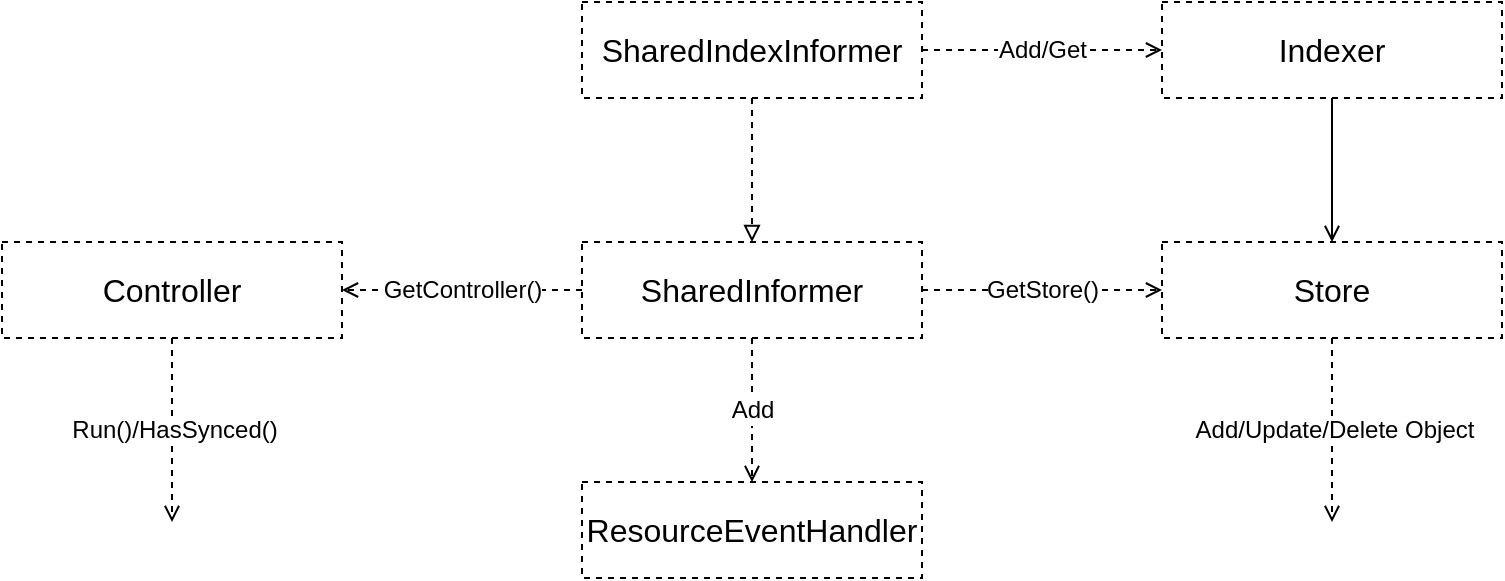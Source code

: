 <mxfile version="12.9.3" type="device" pages="5"><diagram id="m3tLPCBxym27cng4QB2L" name="workflow"><mxGraphModel dx="946" dy="-375" grid="1" gridSize="10" guides="1" tooltips="1" connect="1" arrows="1" fold="1" page="1" pageScale="1" pageWidth="850" pageHeight="1100" math="0" shadow="0"><root><mxCell id="0"/><mxCell id="1" parent="0"/><mxCell id="uiRDInrkLm2oJgW1Ip1t-3" style="edgeStyle=orthogonalEdgeStyle;rounded=0;orthogonalLoop=1;jettySize=auto;html=1;exitX=0.5;exitY=1;exitDx=0;exitDy=0;startArrow=none;startFill=0;endArrow=block;endFill=0;fontSize=12;fontColor=#000000;dashed=1;" parent="1" source="uiRDInrkLm2oJgW1Ip1t-1" target="uiRDInrkLm2oJgW1Ip1t-2" edge="1"><mxGeometry relative="1" as="geometry"/></mxCell><mxCell id="uiRDInrkLm2oJgW1Ip1t-14" value="Add/Get" style="edgeStyle=orthogonalEdgeStyle;rounded=0;orthogonalLoop=1;jettySize=auto;html=1;exitX=1;exitY=0.5;exitDx=0;exitDy=0;startArrow=none;startFill=0;endArrow=open;endFill=0;fontSize=12;fontColor=#000000;dashed=1;" parent="1" source="uiRDInrkLm2oJgW1Ip1t-1" target="uiRDInrkLm2oJgW1Ip1t-12" edge="1"><mxGeometry relative="1" as="geometry"/></mxCell><mxCell id="uiRDInrkLm2oJgW1Ip1t-1" value="SharedIndexInformer" style="rounded=0;whiteSpace=wrap;html=1;fontSize=16;fillColor=#ffffff;strokeColor=#000000;dashed=1;" parent="1" vertex="1"><mxGeometry x="340" y="1250" width="170" height="48" as="geometry"/></mxCell><mxCell id="uiRDInrkLm2oJgW1Ip1t-5" value="Add" style="edgeStyle=orthogonalEdgeStyle;rounded=0;orthogonalLoop=1;jettySize=auto;html=1;exitX=0.5;exitY=1;exitDx=0;exitDy=0;entryX=0.5;entryY=0;entryDx=0;entryDy=0;dashed=1;startArrow=none;startFill=0;endArrow=open;endFill=0;fontSize=12;fontColor=#000000;" parent="1" source="uiRDInrkLm2oJgW1Ip1t-2" target="uiRDInrkLm2oJgW1Ip1t-4" edge="1"><mxGeometry relative="1" as="geometry"/></mxCell><mxCell id="uiRDInrkLm2oJgW1Ip1t-8" value="GetStore()" style="edgeStyle=orthogonalEdgeStyle;rounded=0;orthogonalLoop=1;jettySize=auto;html=1;exitX=1;exitY=0.5;exitDx=0;exitDy=0;dashed=1;startArrow=none;startFill=0;endArrow=open;endFill=0;fontSize=12;fontColor=#000000;" parent="1" source="uiRDInrkLm2oJgW1Ip1t-2" target="uiRDInrkLm2oJgW1Ip1t-6" edge="1"><mxGeometry relative="1" as="geometry"/></mxCell><mxCell id="uiRDInrkLm2oJgW1Ip1t-9" value="GetController()" style="edgeStyle=orthogonalEdgeStyle;rounded=0;orthogonalLoop=1;jettySize=auto;html=1;exitX=0;exitY=0.5;exitDx=0;exitDy=0;dashed=1;startArrow=none;startFill=0;endArrow=open;endFill=0;fontSize=12;fontColor=#000000;" parent="1" source="uiRDInrkLm2oJgW1Ip1t-2" target="uiRDInrkLm2oJgW1Ip1t-7" edge="1"><mxGeometry relative="1" as="geometry"/></mxCell><mxCell id="uiRDInrkLm2oJgW1Ip1t-2" value="SharedInformer" style="rounded=0;whiteSpace=wrap;html=1;fontSize=16;fillColor=#ffffff;strokeColor=#000000;dashed=1;" parent="1" vertex="1"><mxGeometry x="340" y="1370" width="170" height="48" as="geometry"/></mxCell><mxCell id="uiRDInrkLm2oJgW1Ip1t-4" value="ResourceEventHandler" style="rounded=0;whiteSpace=wrap;html=1;fontSize=16;fillColor=#ffffff;strokeColor=#000000;dashed=1;" parent="1" vertex="1"><mxGeometry x="340" y="1490" width="170" height="48" as="geometry"/></mxCell><mxCell id="uiRDInrkLm2oJgW1Ip1t-10" value="Add/Update/Delete Object" style="edgeStyle=orthogonalEdgeStyle;rounded=0;orthogonalLoop=1;jettySize=auto;html=1;exitX=0.5;exitY=1;exitDx=0;exitDy=0;dashed=1;startArrow=none;startFill=0;endArrow=open;endFill=0;fontSize=12;fontColor=#000000;" parent="1" source="uiRDInrkLm2oJgW1Ip1t-6" edge="1"><mxGeometry relative="1" as="geometry"><mxPoint x="715" y="1510" as="targetPoint"/></mxGeometry></mxCell><mxCell id="uiRDInrkLm2oJgW1Ip1t-6" value="Store" style="rounded=0;whiteSpace=wrap;html=1;fontSize=16;fillColor=#ffffff;strokeColor=#000000;dashed=1;" parent="1" vertex="1"><mxGeometry x="630" y="1370" width="170" height="48" as="geometry"/></mxCell><mxCell id="uiRDInrkLm2oJgW1Ip1t-11" value="Run()/HasSynced()" style="edgeStyle=orthogonalEdgeStyle;rounded=0;orthogonalLoop=1;jettySize=auto;html=1;exitX=0.5;exitY=1;exitDx=0;exitDy=0;dashed=1;startArrow=none;startFill=0;endArrow=open;endFill=0;fontSize=12;fontColor=#000000;" parent="1" source="uiRDInrkLm2oJgW1Ip1t-7" edge="1"><mxGeometry relative="1" as="geometry"><mxPoint x="135" y="1510" as="targetPoint"/></mxGeometry></mxCell><mxCell id="uiRDInrkLm2oJgW1Ip1t-7" value="Controller" style="rounded=0;whiteSpace=wrap;html=1;fontSize=16;fillColor=#ffffff;strokeColor=#000000;dashed=1;" parent="1" vertex="1"><mxGeometry x="50" y="1370" width="170" height="48" as="geometry"/></mxCell><mxCell id="uiRDInrkLm2oJgW1Ip1t-13" style="edgeStyle=orthogonalEdgeStyle;rounded=0;orthogonalLoop=1;jettySize=auto;html=1;exitX=0.5;exitY=1;exitDx=0;exitDy=0;startArrow=none;startFill=0;endArrow=open;endFill=0;fontSize=12;fontColor=#000000;" parent="1" source="uiRDInrkLm2oJgW1Ip1t-12" target="uiRDInrkLm2oJgW1Ip1t-6" edge="1"><mxGeometry relative="1" as="geometry"/></mxCell><mxCell id="uiRDInrkLm2oJgW1Ip1t-12" value="Indexer" style="rounded=0;whiteSpace=wrap;html=1;fontSize=16;fillColor=#ffffff;strokeColor=#000000;dashed=1;" parent="1" vertex="1"><mxGeometry x="630" y="1250" width="170" height="48" as="geometry"/></mxCell></root></mxGraphModel></diagram><diagram id="XIbmOTV6mn-v0DMAcYDP" name="procedures"><mxGraphModel dx="946" dy="725" grid="1" gridSize="10" guides="1" tooltips="1" connect="1" arrows="1" fold="1" page="1" pageScale="1" pageWidth="850" pageHeight="1100" math="0" shadow="0"><root><mxCell id="xCOf7UFGFS8sqBW1kmig-0"/><mxCell id="xCOf7UFGFS8sqBW1kmig-1" parent="xCOf7UFGFS8sqBW1kmig-0"/><mxCell id="0NTgkD_DKWd17cN8LfJf-63" value="" style="rounded=0;whiteSpace=wrap;html=1;fontSize=12;fontColor=#000000;fillColor=none;dashed=1;" parent="xCOf7UFGFS8sqBW1kmig-1" vertex="1"><mxGeometry x="241" y="140" width="110" height="250" as="geometry"/></mxCell><mxCell id="0NTgkD_DKWd17cN8LfJf-60" value="" style="rounded=0;whiteSpace=wrap;html=1;fillColor=none;fontSize=12;fontColor=#000000;dashed=1;" parent="xCOf7UFGFS8sqBW1kmig-1" vertex="1"><mxGeometry x="196" y="440" width="550" height="260" as="geometry"/></mxCell><mxCell id="0NTgkD_DKWd17cN8LfJf-54" value="" style="rounded=0;whiteSpace=wrap;html=1;fontSize=12;fontColor=#000000;fillColor=none;dashed=1;" parent="xCOf7UFGFS8sqBW1kmig-1" vertex="1"><mxGeometry x="559" y="470" width="130" height="200" as="geometry"/></mxCell><mxCell id="0NTgkD_DKWd17cN8LfJf-49" value="" style="rounded=0;whiteSpace=wrap;html=1;fontSize=12;fontColor=#000000;fillColor=none;dashed=1;" parent="xCOf7UFGFS8sqBW1kmig-1" vertex="1"><mxGeometry x="236" y="470" width="130" height="200" as="geometry"/></mxCell><mxCell id="0NTgkD_DKWd17cN8LfJf-20" value="" style="rounded=0;whiteSpace=wrap;html=1;fontSize=12;fontColor=#000000;fillColor=none;dashed=1;" parent="xCOf7UFGFS8sqBW1kmig-1" vertex="1"><mxGeometry x="196" y="790" width="550" height="140" as="geometry"/></mxCell><mxCell id="0NTgkD_DKWd17cN8LfJf-11" value="" style="rounded=0;whiteSpace=wrap;html=1;fontSize=12;fontColor=#000000;fillColor=none;dashed=1;" parent="xCOf7UFGFS8sqBW1kmig-1" vertex="1"><mxGeometry x="196" y="970" width="560" height="120" as="geometry"/></mxCell><mxCell id="0NTgkD_DKWd17cN8LfJf-0" value="" style="rounded=0;whiteSpace=wrap;html=1;fontSize=12;fontColor=#000000;fillColor=none;dashed=1;" parent="xCOf7UFGFS8sqBW1kmig-1" vertex="1"><mxGeometry x="196" y="1130" width="570" height="240" as="geometry"/></mxCell><mxCell id="D-q2m_JnUGbqDX1tJwiP-2" value="store" style="edgeStyle=orthogonalEdgeStyle;rounded=0;orthogonalLoop=1;jettySize=auto;html=1;exitX=1;exitY=0.5;exitDx=0;exitDy=0;startArrow=none;startFill=0;endArrow=open;endFill=0;fontSize=12;fontColor=#000000;" parent="xCOf7UFGFS8sqBW1kmig-1" source="D-q2m_JnUGbqDX1tJwiP-0" target="D-q2m_JnUGbqDX1tJwiP-1" edge="1"><mxGeometry relative="1" as="geometry"/></mxCell><mxCell id="WkCZLmCJxApMlM4gAq-D-1" style="edgeStyle=orthogonalEdgeStyle;rounded=0;orthogonalLoop=1;jettySize=auto;html=1;exitX=0.5;exitY=1;exitDx=0;exitDy=0;startArrow=none;startFill=0;endArrow=open;endFill=0;fontSize=12;fontColor=#000000;" parent="xCOf7UFGFS8sqBW1kmig-1" source="D-q2m_JnUGbqDX1tJwiP-0" target="WkCZLmCJxApMlM4gAq-D-0" edge="1"><mxGeometry relative="1" as="geometry"/></mxCell><mxCell id="D-q2m_JnUGbqDX1tJwiP-0" value="Reflector" style="rounded=0;whiteSpace=wrap;html=1;fontSize=16;fillColor=#ffffff;strokeColor=#000000;dashed=1;" parent="xCOf7UFGFS8sqBW1kmig-1" vertex="1"><mxGeometry x="226" y="1170" width="170" height="48" as="geometry"/></mxCell><mxCell id="0NTgkD_DKWd17cN8LfJf-10" value="Pop" style="edgeStyle=orthogonalEdgeStyle;rounded=0;orthogonalLoop=1;jettySize=auto;html=1;exitX=0.5;exitY=0;exitDx=0;exitDy=0;entryX=0.5;entryY=1;entryDx=0;entryDy=0;dashed=1;startArrow=none;startFill=0;endArrow=open;endFill=0;strokeColor=#990000;fontSize=12;fontColor=#990000;" parent="xCOf7UFGFS8sqBW1kmig-1" source="D-q2m_JnUGbqDX1tJwiP-1" target="0NTgkD_DKWd17cN8LfJf-9" edge="1"><mxGeometry relative="1" as="geometry"/></mxCell><mxCell id="D-q2m_JnUGbqDX1tJwiP-1" value="DeltaFIFO" style="rounded=0;whiteSpace=wrap;html=1;fontSize=16;fillColor=#ffffff;strokeColor=#000000;" parent="xCOf7UFGFS8sqBW1kmig-1" vertex="1"><mxGeometry x="506" y="1170" width="170" height="48" as="geometry"/></mxCell><mxCell id="WkCZLmCJxApMlM4gAq-D-2" value="List/Watch" style="edgeStyle=orthogonalEdgeStyle;rounded=0;orthogonalLoop=1;jettySize=auto;html=1;exitX=0.5;exitY=1;exitDx=0;exitDy=0;startArrow=none;startFill=0;endArrow=open;endFill=0;fontSize=12;fontColor=#000000;dashed=1;" parent="xCOf7UFGFS8sqBW1kmig-1" source="WkCZLmCJxApMlM4gAq-D-0" edge="1"><mxGeometry relative="1" as="geometry"><mxPoint x="311" y="1420" as="targetPoint"/></mxGeometry></mxCell><mxCell id="0NTgkD_DKWd17cN8LfJf-4" style="edgeStyle=orthogonalEdgeStyle;rounded=0;orthogonalLoop=1;jettySize=auto;html=1;exitX=1;exitY=0.5;exitDx=0;exitDy=0;dashed=1;startArrow=none;startFill=0;endArrow=open;endFill=0;fontSize=12;fontColor=#990000;" parent="xCOf7UFGFS8sqBW1kmig-1" source="WkCZLmCJxApMlM4gAq-D-0" target="0NTgkD_DKWd17cN8LfJf-3" edge="1"><mxGeometry relative="1" as="geometry"/></mxCell><mxCell id="WkCZLmCJxApMlM4gAq-D-0" value="ListerWatcher" style="rounded=0;whiteSpace=wrap;html=1;fontSize=16;fillColor=#ffffff;strokeColor=#000000;dashed=1;" parent="xCOf7UFGFS8sqBW1kmig-1" vertex="1"><mxGeometry x="226" y="1300" width="170" height="48" as="geometry"/></mxCell><mxCell id="WkCZLmCJxApMlM4gAq-D-8" value="Add/Update/Delete" style="edgeStyle=orthogonalEdgeStyle;rounded=0;orthogonalLoop=1;jettySize=auto;html=1;exitX=1;exitY=0.5;exitDx=0;exitDy=0;entryX=1;entryY=0.5;entryDx=0;entryDy=0;dashed=1;startArrow=none;startFill=0;endArrow=open;endFill=0;fontSize=12;fontColor=#000000;" parent="xCOf7UFGFS8sqBW1kmig-1" source="WkCZLmCJxApMlM4gAq-D-7" target="D-q2m_JnUGbqDX1tJwiP-1" edge="1"><mxGeometry relative="1" as="geometry"/></mxCell><mxCell id="WkCZLmCJxApMlM4gAq-D-7" value="" style="rounded=0;whiteSpace=wrap;html=1;fontSize=16;fillColor=#ffffff;strokeColor=#000000;" parent="xCOf7UFGFS8sqBW1kmig-1" vertex="1"><mxGeometry x="644" y="1300" width="32" height="48" as="geometry"/></mxCell><mxCell id="0NTgkD_DKWd17cN8LfJf-1" value="# controller.Run" style="text;html=1;align=center;verticalAlign=middle;resizable=0;points=[];autosize=1;fontSize=12;fontColor=#990000;" parent="xCOf7UFGFS8sqBW1kmig-1" vertex="1"><mxGeometry x="196" y="1110" width="100" height="20" as="geometry"/></mxCell><mxCell id="0NTgkD_DKWd17cN8LfJf-5" style="edgeStyle=orthogonalEdgeStyle;rounded=0;orthogonalLoop=1;jettySize=auto;html=1;exitX=1;exitY=0.5;exitDx=0;exitDy=0;dashed=1;startArrow=none;startFill=0;endArrow=open;endFill=0;fontSize=12;fontColor=#990000;entryX=0;entryY=0.5;entryDx=0;entryDy=0;" parent="xCOf7UFGFS8sqBW1kmig-1" source="0NTgkD_DKWd17cN8LfJf-3" target="WkCZLmCJxApMlM4gAq-D-7" edge="1"><mxGeometry relative="1" as="geometry"><mxPoint x="580" y="1324" as="targetPoint"/></mxGeometry></mxCell><mxCell id="0NTgkD_DKWd17cN8LfJf-3" value="Event" style="shape=partialRectangle;whiteSpace=wrap;html=1;left=0;right=0;fillColor=none;fontSize=12;fontColor=#990000;" parent="xCOf7UFGFS8sqBW1kmig-1" vertex="1"><mxGeometry x="486" y="1300" width="64" height="48" as="geometry"/></mxCell><mxCell id="0NTgkD_DKWd17cN8LfJf-6" value="" style="endArrow=classic;html=1;dashed=1;fontSize=12;fontColor=#990000;entryX=0.75;entryY=1;entryDx=0;entryDy=0;strokeColor=#990000;" parent="xCOf7UFGFS8sqBW1kmig-1" target="WkCZLmCJxApMlM4gAq-D-0" edge="1"><mxGeometry width="50" height="50" relative="1" as="geometry"><mxPoint x="354" y="1460" as="sourcePoint"/><mxPoint x="456" y="1430" as="targetPoint"/></mxGeometry></mxCell><mxCell id="0NTgkD_DKWd17cN8LfJf-8" value="Joint" style="text;html=1;align=center;verticalAlign=middle;resizable=0;points=[];autosize=1;fontSize=12;fontColor=#990000;" parent="xCOf7UFGFS8sqBW1kmig-1" vertex="1"><mxGeometry x="356" y="1410" width="40" height="20" as="geometry"/></mxCell><mxCell id="0NTgkD_DKWd17cN8LfJf-23" style="edgeStyle=orthogonalEdgeStyle;rounded=0;orthogonalLoop=1;jettySize=auto;html=1;exitX=0.5;exitY=0;exitDx=0;exitDy=0;entryX=0.5;entryY=1;entryDx=0;entryDy=0;startArrow=none;startFill=0;endArrow=open;endFill=0;strokeColor=#000000;fontSize=12;fontColor=#990000;dashed=1;" parent="xCOf7UFGFS8sqBW1kmig-1" source="0NTgkD_DKWd17cN8LfJf-9" target="0NTgkD_DKWd17cN8LfJf-22" edge="1"><mxGeometry relative="1" as="geometry"/></mxCell><mxCell id="0NTgkD_DKWd17cN8LfJf-24" style="edgeStyle=orthogonalEdgeStyle;rounded=0;orthogonalLoop=1;jettySize=auto;html=1;exitX=0.25;exitY=0;exitDx=0;exitDy=0;entryX=0.5;entryY=1;entryDx=0;entryDy=0;dashed=1;startArrow=open;startFill=0;endArrow=open;endFill=0;strokeColor=#990000;fontSize=12;fontColor=#990000;" parent="xCOf7UFGFS8sqBW1kmig-1" source="0NTgkD_DKWd17cN8LfJf-9" target="0NTgkD_DKWd17cN8LfJf-20" edge="1"><mxGeometry relative="1" as="geometry"/></mxCell><mxCell id="0NTgkD_DKWd17cN8LfJf-9" value="PopProcessFunc" style="rounded=0;whiteSpace=wrap;html=1;fontSize=16;fillColor=#ffffff;strokeColor=#000000;dashed=1;fontStyle=3" parent="xCOf7UFGFS8sqBW1kmig-1" vertex="1"><mxGeometry x="506" y="1000" width="170" height="48" as="geometry"/></mxCell><mxCell id="0NTgkD_DKWd17cN8LfJf-15" style="edgeStyle=orthogonalEdgeStyle;rounded=0;orthogonalLoop=1;jettySize=auto;html=1;exitX=1;exitY=0.5;exitDx=0;exitDy=0;startArrow=none;startFill=0;endArrow=open;endFill=0;strokeColor=#000000;fontSize=12;fontColor=#990000;" parent="xCOf7UFGFS8sqBW1kmig-1" source="0NTgkD_DKWd17cN8LfJf-12" target="0NTgkD_DKWd17cN8LfJf-9" edge="1"><mxGeometry relative="1" as="geometry"/></mxCell><mxCell id="0NTgkD_DKWd17cN8LfJf-12" value="config" style="rounded=0;whiteSpace=wrap;html=1;fontSize=16;fillColor=#ffffff;strokeColor=#000000;" parent="xCOf7UFGFS8sqBW1kmig-1" vertex="1"><mxGeometry x="236" y="1000" width="170" height="48" as="geometry"/></mxCell><mxCell id="0NTgkD_DKWd17cN8LfJf-16" value="# controller.processLoop" style="text;html=1;align=center;verticalAlign=middle;resizable=0;points=[];autosize=1;fontSize=12;fontColor=#990000;" parent="xCOf7UFGFS8sqBW1kmig-1" vertex="1"><mxGeometry x="196" y="950" width="150" height="20" as="geometry"/></mxCell><mxCell id="0NTgkD_DKWd17cN8LfJf-21" value="sharedIndexInformer.HandleDeltas" style="text;html=1;align=center;verticalAlign=middle;resizable=0;points=[];autosize=1;fontSize=12;fontColor=#990000;" parent="xCOf7UFGFS8sqBW1kmig-1" vertex="1"><mxGeometry x="196" y="770" width="200" height="20" as="geometry"/></mxCell><mxCell id="0NTgkD_DKWd17cN8LfJf-29" style="edgeStyle=orthogonalEdgeStyle;rounded=0;orthogonalLoop=1;jettySize=auto;html=1;exitX=0;exitY=0.5;exitDx=0;exitDy=0;entryX=1;entryY=0.5;entryDx=0;entryDy=0;dashed=1;startArrow=none;startFill=0;endArrow=open;endFill=0;strokeColor=#000000;fontSize=12;fontColor=#990000;" parent="xCOf7UFGFS8sqBW1kmig-1" source="0NTgkD_DKWd17cN8LfJf-22" target="0NTgkD_DKWd17cN8LfJf-26" edge="1"><mxGeometry relative="1" as="geometry"/></mxCell><mxCell id="0NTgkD_DKWd17cN8LfJf-22" value="" style="rounded=0;whiteSpace=wrap;html=1;fontSize=16;fillColor=#ffffff;strokeColor=#000000;" parent="xCOf7UFGFS8sqBW1kmig-1" vertex="1"><mxGeometry x="575" y="846" width="32" height="48" as="geometry"/></mxCell><mxCell id="0NTgkD_DKWd17cN8LfJf-26" value="" style="rounded=0;whiteSpace=wrap;html=1;fontSize=16;fillColor=#fff2cc;strokeColor=#d6b656;" parent="xCOf7UFGFS8sqBW1kmig-1" vertex="1"><mxGeometry x="454" y="846" width="32" height="48" as="geometry"/></mxCell><mxCell id="0NTgkD_DKWd17cN8LfJf-27" value="" style="rounded=0;whiteSpace=wrap;html=1;fontSize=16;fillColor=#fff2cc;strokeColor=#d6b656;" parent="xCOf7UFGFS8sqBW1kmig-1" vertex="1"><mxGeometry x="422" y="846" width="32" height="48" as="geometry"/></mxCell><mxCell id="0NTgkD_DKWd17cN8LfJf-33" style="edgeStyle=orthogonalEdgeStyle;rounded=0;orthogonalLoop=1;jettySize=auto;html=1;exitX=0;exitY=0.5;exitDx=0;exitDy=0;entryX=1;entryY=0.5;entryDx=0;entryDy=0;dashed=1;startArrow=none;startFill=0;endArrow=open;endFill=0;strokeColor=#000000;fontSize=12;fontColor=#000000;" parent="xCOf7UFGFS8sqBW1kmig-1" source="0NTgkD_DKWd17cN8LfJf-28" target="0NTgkD_DKWd17cN8LfJf-32" edge="1"><mxGeometry relative="1" as="geometry"/></mxCell><mxCell id="0NTgkD_DKWd17cN8LfJf-28" value="" style="rounded=0;whiteSpace=wrap;html=1;fontSize=16;fillColor=#fff2cc;strokeColor=#d6b656;" parent="xCOf7UFGFS8sqBW1kmig-1" vertex="1"><mxGeometry x="390" y="846" width="32" height="48" as="geometry"/></mxCell><mxCell id="0NTgkD_DKWd17cN8LfJf-30" value="Delta" style="text;html=1;align=center;verticalAlign=middle;resizable=0;points=[];autosize=1;fontSize=12;fontColor=#990000;" parent="xCOf7UFGFS8sqBW1kmig-1" vertex="1"><mxGeometry x="390" y="826" width="40" height="20" as="geometry"/></mxCell><mxCell id="0NTgkD_DKWd17cN8LfJf-31" value="Iterates" style="endArrow=classic;html=1;dashed=1;strokeColor=#000000;fontSize=12;fontColor=#000000;" parent="xCOf7UFGFS8sqBW1kmig-1" edge="1"><mxGeometry width="50" height="50" relative="1" as="geometry"><mxPoint x="396" y="910" as="sourcePoint"/><mxPoint x="486" y="910" as="targetPoint"/></mxGeometry></mxCell><mxCell id="0NTgkD_DKWd17cN8LfJf-55" value="sync = true" style="edgeStyle=orthogonalEdgeStyle;rounded=0;orthogonalLoop=1;jettySize=auto;html=1;exitX=0;exitY=0.5;exitDx=0;exitDy=0;dashed=1;startArrow=none;startFill=0;endArrow=open;endFill=0;strokeColor=#000000;fontSize=12;fontColor=#000000;entryX=0;entryY=0.5;entryDx=0;entryDy=0;" parent="xCOf7UFGFS8sqBW1kmig-1" source="0NTgkD_DKWd17cN8LfJf-32" target="0NTgkD_DKWd17cN8LfJf-49" edge="1"><mxGeometry relative="1" as="geometry"><mxPoint x="206" y="560" as="targetPoint"/><Array as="points"><mxPoint x="166" y="870"/><mxPoint x="166" y="570"/></Array></mxGeometry></mxCell><mxCell id="0NTgkD_DKWd17cN8LfJf-56" value="sync = false" style="edgeStyle=orthogonalEdgeStyle;rounded=0;orthogonalLoop=1;jettySize=auto;html=1;exitX=0.75;exitY=0;exitDx=0;exitDy=0;entryX=0.5;entryY=1;entryDx=0;entryDy=0;dashed=1;startArrow=none;startFill=0;endArrow=open;endFill=0;strokeColor=#000000;fontSize=12;fontColor=#000000;" parent="xCOf7UFGFS8sqBW1kmig-1" source="0NTgkD_DKWd17cN8LfJf-32" target="0NTgkD_DKWd17cN8LfJf-54" edge="1"><mxGeometry relative="1" as="geometry"/></mxCell><mxCell id="0NTgkD_DKWd17cN8LfJf-32" value="" style="rounded=0;whiteSpace=wrap;html=1;fontSize=16;fillColor=#f5f5f5;strokeColor=#666666;fontColor=#333333;" parent="xCOf7UFGFS8sqBW1kmig-1" vertex="1"><mxGeometry x="280" y="846" width="32" height="48" as="geometry"/></mxCell><mxCell id="0NTgkD_DKWd17cN8LfJf-70" style="edgeStyle=orthogonalEdgeStyle;rounded=0;orthogonalLoop=1;jettySize=auto;html=1;exitX=1;exitY=0.25;exitDx=0;exitDy=0;entryX=1;entryY=0.5;entryDx=0;entryDy=0;dashed=1;startArrow=none;startFill=0;endArrow=open;endFill=0;strokeColor=#000000;fontSize=12;fontColor=#000000;" parent="xCOf7UFGFS8sqBW1kmig-1" source="0NTgkD_DKWd17cN8LfJf-36" target="0NTgkD_DKWd17cN8LfJf-63" edge="1"><mxGeometry relative="1" as="geometry"><Array as="points"><mxPoint x="380" y="522"/><mxPoint x="380" y="265"/></Array></mxGeometry></mxCell><mxCell id="0NTgkD_DKWd17cN8LfJf-34" value="" style="rounded=0;whiteSpace=wrap;html=1;fontSize=16;fillColor=#f8cecc;strokeColor=#b85450;" parent="xCOf7UFGFS8sqBW1kmig-1" vertex="1"><mxGeometry x="250" y="510" width="32" height="48" as="geometry"/></mxCell><mxCell id="0NTgkD_DKWd17cN8LfJf-35" value="" style="rounded=0;whiteSpace=wrap;html=1;fontSize=16;fillColor=#f8cecc;strokeColor=#b85450;" parent="xCOf7UFGFS8sqBW1kmig-1" vertex="1"><mxGeometry x="282" y="510" width="32" height="48" as="geometry"/></mxCell><mxCell id="0NTgkD_DKWd17cN8LfJf-78" style="edgeStyle=orthogonalEdgeStyle;rounded=0;orthogonalLoop=1;jettySize=auto;html=1;exitX=1;exitY=0.75;exitDx=0;exitDy=0;entryX=0.5;entryY=1;entryDx=0;entryDy=0;dashed=1;startArrow=none;startFill=0;endArrow=open;endFill=0;strokeColor=#000000;fontSize=12;fontColor=#000000;" parent="xCOf7UFGFS8sqBW1kmig-1" source="0NTgkD_DKWd17cN8LfJf-36" target="0NTgkD_DKWd17cN8LfJf-71" edge="1"><mxGeometry relative="1" as="geometry"/></mxCell><mxCell id="0NTgkD_DKWd17cN8LfJf-36" value="" style="rounded=0;whiteSpace=wrap;html=1;fontSize=16;fillColor=#f8cecc;strokeColor=#b85450;" parent="xCOf7UFGFS8sqBW1kmig-1" vertex="1"><mxGeometry x="314" y="510" width="32" height="48" as="geometry"/></mxCell><mxCell id="0NTgkD_DKWd17cN8LfJf-37" value="" style="rounded=0;whiteSpace=wrap;html=1;fontSize=16;fillColor=#f8cecc;strokeColor=#b85450;" parent="xCOf7UFGFS8sqBW1kmig-1" vertex="1"><mxGeometry x="576" y="510" width="32" height="48" as="geometry"/></mxCell><mxCell id="0NTgkD_DKWd17cN8LfJf-38" value="" style="rounded=0;whiteSpace=wrap;html=1;fontSize=16;fillColor=#f8cecc;strokeColor=#b85450;" parent="xCOf7UFGFS8sqBW1kmig-1" vertex="1"><mxGeometry x="608" y="510" width="32" height="48" as="geometry"/></mxCell><mxCell id="0NTgkD_DKWd17cN8LfJf-39" value="" style="rounded=0;whiteSpace=wrap;html=1;fontSize=16;fillColor=#f8cecc;strokeColor=#b85450;" parent="xCOf7UFGFS8sqBW1kmig-1" vertex="1"><mxGeometry x="640" y="510" width="32" height="48" as="geometry"/></mxCell><mxCell id="0NTgkD_DKWd17cN8LfJf-40" value="" style="rounded=0;whiteSpace=wrap;html=1;fontSize=16;fillColor=#f8cecc;strokeColor=#b85450;" parent="xCOf7UFGFS8sqBW1kmig-1" vertex="1"><mxGeometry x="40" y="10" width="32" height="48" as="geometry"/></mxCell><mxCell id="0NTgkD_DKWd17cN8LfJf-41" value="processorListener" style="text;html=1;align=center;verticalAlign=middle;resizable=0;points=[];autosize=1;fontSize=12;fontColor=#000000;" parent="xCOf7UFGFS8sqBW1kmig-1" vertex="1"><mxGeometry x="72" y="24" width="110" height="20" as="geometry"/></mxCell><mxCell id="0NTgkD_DKWd17cN8LfJf-44" value="" style="shape=partialRectangle;whiteSpace=wrap;html=1;left=0;right=0;fillColor=none;fontSize=12;fontColor=#990000;" parent="xCOf7UFGFS8sqBW1kmig-1" vertex="1"><mxGeometry x="606" y="590" width="32" height="48" as="geometry"/></mxCell><mxCell id="0NTgkD_DKWd17cN8LfJf-46" value="" style="edgeStyle=orthogonalEdgeStyle;rounded=0;orthogonalLoop=1;jettySize=auto;html=1;exitX=0.5;exitY=1;exitDx=0;exitDy=0;entryX=0.5;entryY=0;entryDx=0;entryDy=0;startArrow=none;startFill=0;endArrow=open;endFill=0;strokeColor=#000000;fontSize=12;fontColor=#000000;" parent="xCOf7UFGFS8sqBW1kmig-1" source="0NTgkD_DKWd17cN8LfJf-38" target="0NTgkD_DKWd17cN8LfJf-44" edge="1"><mxGeometry relative="1" as="geometry"><mxPoint x="666" y="568" as="sourcePoint"/><mxPoint x="666" y="600" as="targetPoint"/></mxGeometry></mxCell><mxCell id="0NTgkD_DKWd17cN8LfJf-47" value="" style="shape=partialRectangle;whiteSpace=wrap;html=1;left=0;right=0;fillColor=none;fontSize=12;fontColor=#990000;" parent="xCOf7UFGFS8sqBW1kmig-1" vertex="1"><mxGeometry x="282" y="590" width="32" height="48" as="geometry"/></mxCell><mxCell id="0NTgkD_DKWd17cN8LfJf-48" value="addCh" style="rounded=0;orthogonalLoop=1;jettySize=auto;html=1;exitX=0.5;exitY=1;exitDx=0;exitDy=0;entryX=0.5;entryY=0;entryDx=0;entryDy=0;startArrow=none;startFill=0;endArrow=open;endFill=0;strokeColor=#000000;fontSize=12;fontColor=#000000;" parent="xCOf7UFGFS8sqBW1kmig-1" target="0NTgkD_DKWd17cN8LfJf-47" edge="1"><mxGeometry relative="1" as="geometry"><mxPoint x="298" y="558" as="sourcePoint"/><mxPoint x="340" y="600" as="targetPoint"/></mxGeometry></mxCell><mxCell id="0NTgkD_DKWd17cN8LfJf-50" style="edgeStyle=none;rounded=0;orthogonalLoop=1;jettySize=auto;html=1;exitX=1;exitY=0;exitDx=0;exitDy=0;startArrow=none;startFill=0;endArrow=open;endFill=0;strokeColor=#000000;fontSize=12;fontColor=#000000;" parent="xCOf7UFGFS8sqBW1kmig-1" source="0NTgkD_DKWd17cN8LfJf-20" target="0NTgkD_DKWd17cN8LfJf-20" edge="1"><mxGeometry relative="1" as="geometry"/></mxCell><mxCell id="0NTgkD_DKWd17cN8LfJf-57" value="syncingListeners" style="text;html=1;align=center;verticalAlign=middle;resizable=0;points=[];autosize=1;fontSize=12;fontColor=#990000;" parent="xCOf7UFGFS8sqBW1kmig-1" vertex="1"><mxGeometry x="236" y="450" width="100" height="20" as="geometry"/></mxCell><mxCell id="0NTgkD_DKWd17cN8LfJf-59" value="listeners" style="text;html=1;align=center;verticalAlign=middle;resizable=0;points=[];autosize=1;fontSize=12;fontColor=#990000;" parent="xCOf7UFGFS8sqBW1kmig-1" vertex="1"><mxGeometry x="579" y="450" width="60" height="20" as="geometry"/></mxCell><mxCell id="0NTgkD_DKWd17cN8LfJf-64" value="nextCh" style="edgeStyle=none;rounded=0;orthogonalLoop=1;jettySize=auto;html=1;exitX=0.5;exitY=0;exitDx=0;exitDy=0;entryX=0.5;entryY=1;entryDx=0;entryDy=0;startArrow=none;startFill=0;endArrow=open;endFill=0;strokeColor=#000000;fontSize=12;fontColor=#000000;" parent="xCOf7UFGFS8sqBW1kmig-1" source="0NTgkD_DKWd17cN8LfJf-61" target="0NTgkD_DKWd17cN8LfJf-62" edge="1"><mxGeometry relative="1" as="geometry"/></mxCell><mxCell id="0NTgkD_DKWd17cN8LfJf-68" value="addCh" style="edgeStyle=orthogonalEdgeStyle;rounded=0;orthogonalLoop=1;jettySize=auto;html=1;exitX=0.5;exitY=1;exitDx=0;exitDy=0;entryX=0.5;entryY=0;entryDx=0;entryDy=0;startArrow=none;startFill=0;endArrow=open;endFill=0;strokeColor=#000000;fontSize=12;fontColor=#000000;" parent="xCOf7UFGFS8sqBW1kmig-1" source="0NTgkD_DKWd17cN8LfJf-61" target="0NTgkD_DKWd17cN8LfJf-67" edge="1"><mxGeometry relative="1" as="geometry"/></mxCell><mxCell id="0NTgkD_DKWd17cN8LfJf-61" value="" style="rounded=0;whiteSpace=wrap;html=1;fontSize=16;fillColor=#f8cecc;strokeColor=#b85450;" parent="xCOf7UFGFS8sqBW1kmig-1" vertex="1"><mxGeometry x="280" y="240" width="32" height="48" as="geometry"/></mxCell><mxCell id="0NTgkD_DKWd17cN8LfJf-62" value="" style="shape=partialRectangle;whiteSpace=wrap;html=1;left=0;right=0;fillColor=none;fontSize=12;fontColor=#990000;" parent="xCOf7UFGFS8sqBW1kmig-1" vertex="1"><mxGeometry x="280" y="160" width="32" height="48" as="geometry"/></mxCell><mxCell id="0NTgkD_DKWd17cN8LfJf-69" style="edgeStyle=orthogonalEdgeStyle;rounded=0;orthogonalLoop=1;jettySize=auto;html=1;exitX=0;exitY=0.5;exitDx=0;exitDy=0;entryX=0;entryY=0.5;entryDx=0;entryDy=0;startArrow=none;startFill=0;endArrow=open;endFill=0;strokeColor=#000000;fontSize=12;fontColor=#000000;dashed=1;" parent="xCOf7UFGFS8sqBW1kmig-1" source="0NTgkD_DKWd17cN8LfJf-67" target="0NTgkD_DKWd17cN8LfJf-62" edge="1"><mxGeometry relative="1" as="geometry"/></mxCell><mxCell id="0NTgkD_DKWd17cN8LfJf-67" value="" style="shape=partialRectangle;whiteSpace=wrap;html=1;left=0;right=0;fillColor=none;fontSize=12;fontColor=#990000;" parent="xCOf7UFGFS8sqBW1kmig-1" vertex="1"><mxGeometry x="280" y="330" width="32" height="48" as="geometry"/></mxCell><mxCell id="0NTgkD_DKWd17cN8LfJf-71" value="" style="rounded=0;whiteSpace=wrap;html=1;fontSize=12;fontColor=#000000;fillColor=none;dashed=1;" parent="xCOf7UFGFS8sqBW1kmig-1" vertex="1"><mxGeometry x="463" y="139" width="110" height="250" as="geometry"/></mxCell><mxCell id="0NTgkD_DKWd17cN8LfJf-73" value="next" style="edgeStyle=orthogonalEdgeStyle;rounded=0;orthogonalLoop=1;jettySize=auto;html=1;exitX=0.5;exitY=1;exitDx=0;exitDy=0;entryX=0.5;entryY=0;entryDx=0;entryDy=0;startArrow=none;startFill=0;endArrow=open;endFill=0;strokeColor=#000000;fontSize=12;fontColor=#000000;" parent="xCOf7UFGFS8sqBW1kmig-1" source="0NTgkD_DKWd17cN8LfJf-74" target="0NTgkD_DKWd17cN8LfJf-77" edge="1"><mxGeometry relative="1" as="geometry"/></mxCell><mxCell id="no41nxdCdzPnlFDsRqfw-6" value="handler" style="edgeStyle=orthogonalEdgeStyle;rounded=0;orthogonalLoop=1;jettySize=auto;html=1;exitX=0.5;exitY=0;exitDx=0;exitDy=0;entryX=0.5;entryY=1;entryDx=0;entryDy=0;startArrow=none;startFill=0;endArrow=open;endFill=0;strokeColor=#000000;fontSize=12;fontColor=#000000;" parent="xCOf7UFGFS8sqBW1kmig-1" source="0NTgkD_DKWd17cN8LfJf-74" target="no41nxdCdzPnlFDsRqfw-5" edge="1"><mxGeometry relative="1" as="geometry"/></mxCell><mxCell id="0NTgkD_DKWd17cN8LfJf-74" value="" style="rounded=0;whiteSpace=wrap;html=1;fontSize=16;fillColor=#f8cecc;strokeColor=#b85450;" parent="xCOf7UFGFS8sqBW1kmig-1" vertex="1"><mxGeometry x="502" y="239" width="32" height="48" as="geometry"/></mxCell><mxCell id="0NTgkD_DKWd17cN8LfJf-76" style="edgeStyle=orthogonalEdgeStyle;rounded=0;orthogonalLoop=1;jettySize=auto;html=1;exitX=1;exitY=0.5;exitDx=0;exitDy=0;entryX=0;entryY=0.5;entryDx=0;entryDy=0;startArrow=open;startFill=0;endArrow=open;endFill=0;strokeColor=#000000;fontSize=12;fontColor=#000000;dashed=1;" parent="xCOf7UFGFS8sqBW1kmig-1" source="0NTgkD_DKWd17cN8LfJf-62" target="0NTgkD_DKWd17cN8LfJf-77" edge="1"><mxGeometry relative="1" as="geometry"/></mxCell><mxCell id="no41nxdCdzPnlFDsRqfw-7" value="call" style="edgeStyle=orthogonalEdgeStyle;rounded=0;orthogonalLoop=1;jettySize=auto;html=1;exitX=1;exitY=0.5;exitDx=0;exitDy=0;entryX=1;entryY=0.5;entryDx=0;entryDy=0;startArrow=none;startFill=0;endArrow=open;endFill=0;strokeColor=#000000;fontSize=12;fontColor=#000000;dashed=1;" parent="xCOf7UFGFS8sqBW1kmig-1" source="0NTgkD_DKWd17cN8LfJf-77" target="no41nxdCdzPnlFDsRqfw-5" edge="1"><mxGeometry relative="1" as="geometry"/></mxCell><mxCell id="0NTgkD_DKWd17cN8LfJf-77" value="" style="shape=partialRectangle;whiteSpace=wrap;html=1;left=0;right=0;fillColor=none;fontSize=12;fontColor=#990000;" parent="xCOf7UFGFS8sqBW1kmig-1" vertex="1"><mxGeometry x="502" y="329" width="32" height="48" as="geometry"/></mxCell><mxCell id="0NTgkD_DKWd17cN8LfJf-79" value="# pop" style="text;html=1;align=center;verticalAlign=middle;resizable=0;points=[];autosize=1;fontSize=12;fontColor=#990000;" parent="xCOf7UFGFS8sqBW1kmig-1" vertex="1"><mxGeometry x="236" y="120" width="50" height="20" as="geometry"/></mxCell><mxCell id="0NTgkD_DKWd17cN8LfJf-80" value="# run" style="text;html=1;align=center;verticalAlign=middle;resizable=0;points=[];autosize=1;fontSize=12;fontColor=#990000;" parent="xCOf7UFGFS8sqBW1kmig-1" vertex="1"><mxGeometry x="463" y="119" width="40" height="20" as="geometry"/></mxCell><mxCell id="no41nxdCdzPnlFDsRqfw-0" value="" style="rounded=0;whiteSpace=wrap;html=1;fontSize=16;fillColor=#d5e8d4;strokeColor=#82b366;dashed=1;" parent="xCOf7UFGFS8sqBW1kmig-1" vertex="1"><mxGeometry x="190" y="10" width="32" height="48" as="geometry"/></mxCell><mxCell id="no41nxdCdzPnlFDsRqfw-4" value="ResourceEventHandler" style="text;html=1;align=center;verticalAlign=middle;resizable=0;points=[];autosize=1;fontSize=12;fontColor=#000000;" parent="xCOf7UFGFS8sqBW1kmig-1" vertex="1"><mxGeometry x="222" y="24" width="140" height="20" as="geometry"/></mxCell><mxCell id="no41nxdCdzPnlFDsRqfw-5" value="" style="rounded=0;whiteSpace=wrap;html=1;fontSize=16;fillColor=#d5e8d4;strokeColor=#82b366;dashed=1;" parent="xCOf7UFGFS8sqBW1kmig-1" vertex="1"><mxGeometry x="502" y="160" width="32" height="48" as="geometry"/></mxCell></root></mxGraphModel></diagram><diagram id="DZ6DZ3ckIF7uqjcvqjHo" name="indexer"><mxGraphModel dx="946" dy="725" grid="1" gridSize="10" guides="1" tooltips="1" connect="1" arrows="1" fold="1" page="1" pageScale="1" pageWidth="850" pageHeight="1100" math="0" shadow="0"><root><mxCell id="nHooLNN2O_T3DR9pTp6O-0"/><mxCell id="nHooLNN2O_T3DR9pTp6O-1" parent="nHooLNN2O_T3DR9pTp6O-0"/><mxCell id="S9QfVvwaJOn0mggiHCjt-31" value="" style="rounded=0;whiteSpace=wrap;html=1;dashed=1;strokeColor=#FF8000;fillColor=none;fontSize=12;fontColor=#FF8000;" vertex="1" parent="nHooLNN2O_T3DR9pTp6O-1"><mxGeometry x="20" y="350" width="90" height="120" as="geometry"/></mxCell><mxCell id="S9QfVvwaJOn0mggiHCjt-12" style="edgeStyle=orthogonalEdgeStyle;rounded=0;orthogonalLoop=1;jettySize=auto;html=1;exitX=0.5;exitY=0;exitDx=0;exitDy=0;dashed=1;endArrow=block;endFill=0;fontSize=13;" edge="1" parent="nHooLNN2O_T3DR9pTp6O-1" source="MIA1dKwxQ6S516d8ROp6-21" target="S9QfVvwaJOn0mggiHCjt-11"><mxGeometry relative="1" as="geometry"/></mxCell><mxCell id="MIA1dKwxQ6S516d8ROp6-21" value="" style="rounded=0;whiteSpace=wrap;html=1;dashed=1;fillColor=none;fontSize=13;" vertex="1" parent="nHooLNN2O_T3DR9pTp6O-1"><mxGeometry x="531" y="270" width="280" height="320" as="geometry"/></mxCell><mxCell id="YZG4cOghZriu9fb8XB5S-4" value="" style="rounded=0;whiteSpace=wrap;html=1;dashed=1;fillColor=none;fontSize=13;" vertex="1" parent="nHooLNN2O_T3DR9pTp6O-1"><mxGeometry x="561" y="294" width="170" height="70" as="geometry"/></mxCell><mxCell id="MIA1dKwxQ6S516d8ROp6-4" value="" style="rounded=0;whiteSpace=wrap;html=1;dashed=1;fillColor=none;fontSize=13;" vertex="1" parent="nHooLNN2O_T3DR9pTp6O-1"><mxGeometry x="561" y="395" width="170" height="70" as="geometry"/></mxCell><mxCell id="YZG4cOghZriu9fb8XB5S-2" style="edgeStyle=orthogonalEdgeStyle;rounded=0;orthogonalLoop=1;jettySize=auto;html=1;exitX=1;exitY=0.5;exitDx=0;exitDy=0;entryX=0;entryY=0.5;entryDx=0;entryDy=0;dashed=1;fontSize=13;endArrow=open;endFill=0;" edge="1" parent="nHooLNN2O_T3DR9pTp6O-1" source="YZG4cOghZriu9fb8XB5S-0" target="YZG4cOghZriu9fb8XB5S-1"><mxGeometry relative="1" as="geometry"/></mxCell><mxCell id="YZG4cOghZriu9fb8XB5S-0" value="string" style="rounded=0;whiteSpace=wrap;html=1;fontSize=16;fillColor=#ffffff;strokeColor=#000000;" vertex="1" parent="nHooLNN2O_T3DR9pTp6O-1"><mxGeometry x="570" y="305" width="48" height="48" as="geometry"/></mxCell><mxCell id="MIA1dKwxQ6S516d8ROp6-17" value="[2] Old/New Object" style="edgeStyle=orthogonalEdgeStyle;rounded=0;orthogonalLoop=1;jettySize=auto;html=1;exitX=1;exitY=0.5;exitDx=0;exitDy=0;entryX=1;entryY=0.25;entryDx=0;entryDy=0;dashed=1;endArrow=open;endFill=0;fontSize=12;strokeColor=#FF8000;fontColor=#FF8000;" edge="1" parent="nHooLNN2O_T3DR9pTp6O-1" source="YZG4cOghZriu9fb8XB5S-1" target="MIA1dKwxQ6S516d8ROp6-3"><mxGeometry relative="1" as="geometry"/></mxCell><mxCell id="YZG4cOghZriu9fb8XB5S-1" value="" style="rounded=0;whiteSpace=wrap;html=1;fontSize=16;fillColor=#ffffff;strokeColor=#000000;" vertex="1" parent="nHooLNN2O_T3DR9pTp6O-1"><mxGeometry x="690" y="305" width="32" height="48" as="geometry"/></mxCell><mxCell id="MIA1dKwxQ6S516d8ROp6-0" value="items" style="text;html=1;align=center;verticalAlign=middle;resizable=0;points=[];autosize=1;fontSize=12;fontColor=#990000;" vertex="1" parent="nHooLNN2O_T3DR9pTp6O-1"><mxGeometry x="561" y="274" width="40" height="20" as="geometry"/></mxCell><mxCell id="MIA1dKwxQ6S516d8ROp6-1" style="edgeStyle=orthogonalEdgeStyle;rounded=0;orthogonalLoop=1;jettySize=auto;html=1;exitX=1;exitY=0.5;exitDx=0;exitDy=0;entryX=0;entryY=0.5;entryDx=0;entryDy=0;dashed=1;fontSize=13;endArrow=open;endFill=0;" edge="1" parent="nHooLNN2O_T3DR9pTp6O-1" source="MIA1dKwxQ6S516d8ROp6-2" target="MIA1dKwxQ6S516d8ROp6-3"><mxGeometry relative="1" as="geometry"/></mxCell><mxCell id="MIA1dKwxQ6S516d8ROp6-2" value="string" style="rounded=0;whiteSpace=wrap;html=1;fontSize=16;fillColor=#ffffff;strokeColor=#000000;" vertex="1" parent="nHooLNN2O_T3DR9pTp6O-1"><mxGeometry x="570" y="406" width="48" height="48" as="geometry"/></mxCell><mxCell id="MIA1dKwxQ6S516d8ROp6-18" value="[3] update" style="edgeStyle=orthogonalEdgeStyle;rounded=0;orthogonalLoop=1;jettySize=auto;html=1;exitX=1;exitY=0.75;exitDx=0;exitDy=0;dashed=1;endArrow=open;endFill=0;fontSize=13;strokeColor=#FF8000;fontColor=#FF8000;" edge="1" parent="nHooLNN2O_T3DR9pTp6O-1" source="MIA1dKwxQ6S516d8ROp6-3"><mxGeometry relative="1" as="geometry"><mxPoint x="743" y="503" as="targetPoint"/></mxGeometry></mxCell><mxCell id="MIA1dKwxQ6S516d8ROp6-3" value="" style="rounded=0;whiteSpace=wrap;html=1;fontSize=16;fillColor=#ffe6cc;strokeColor=#d79b00;" vertex="1" parent="nHooLNN2O_T3DR9pTp6O-1"><mxGeometry x="690" y="406" width="32" height="48" as="geometry"/></mxCell><mxCell id="MIA1dKwxQ6S516d8ROp6-5" value="indexers" style="text;html=1;align=center;verticalAlign=middle;resizable=0;points=[];autosize=1;fontSize=12;fontColor=#990000;" vertex="1" parent="nHooLNN2O_T3DR9pTp6O-1"><mxGeometry x="561" y="375" width="60" height="20" as="geometry"/></mxCell><mxCell id="MIA1dKwxQ6S516d8ROp6-8" value="" style="rounded=0;whiteSpace=wrap;html=1;dashed=1;fillColor=none;fontSize=13;" vertex="1" parent="nHooLNN2O_T3DR9pTp6O-1"><mxGeometry x="561" y="504" width="220" height="70" as="geometry"/></mxCell><mxCell id="MIA1dKwxQ6S516d8ROp6-14" style="edgeStyle=orthogonalEdgeStyle;rounded=0;orthogonalLoop=1;jettySize=auto;html=1;exitX=1;exitY=0.5;exitDx=0;exitDy=0;entryX=0;entryY=0.5;entryDx=0;entryDy=0;dashed=1;endArrow=open;endFill=0;fontSize=13;" edge="1" parent="nHooLNN2O_T3DR9pTp6O-1" source="MIA1dKwxQ6S516d8ROp6-10" target="MIA1dKwxQ6S516d8ROp6-13"><mxGeometry relative="1" as="geometry"/></mxCell><mxCell id="MIA1dKwxQ6S516d8ROp6-10" value="string" style="rounded=0;whiteSpace=wrap;html=1;fontSize=16;fillColor=#ffffff;strokeColor=#000000;" vertex="1" parent="nHooLNN2O_T3DR9pTp6O-1"><mxGeometry x="570" y="515" width="48" height="48" as="geometry"/></mxCell><mxCell id="MIA1dKwxQ6S516d8ROp6-11" value="" style="rounded=0;whiteSpace=wrap;html=1;fontSize=16;fillColor=#d5e8d4;strokeColor=#82b366;" vertex="1" parent="nHooLNN2O_T3DR9pTp6O-1"><mxGeometry x="736" y="515" width="32" height="48" as="geometry"/></mxCell><mxCell id="MIA1dKwxQ6S516d8ROp6-12" value="indices" style="text;html=1;align=center;verticalAlign=middle;resizable=0;points=[];autosize=1;fontSize=12;fontColor=#990000;" vertex="1" parent="nHooLNN2O_T3DR9pTp6O-1"><mxGeometry x="561" y="485" width="50" height="20" as="geometry"/></mxCell><mxCell id="MIA1dKwxQ6S516d8ROp6-15" style="edgeStyle=orthogonalEdgeStyle;rounded=0;orthogonalLoop=1;jettySize=auto;html=1;exitX=1;exitY=0.5;exitDx=0;exitDy=0;entryX=0;entryY=0.5;entryDx=0;entryDy=0;dashed=1;endArrow=open;endFill=0;fontSize=13;" edge="1" parent="nHooLNN2O_T3DR9pTp6O-1" source="MIA1dKwxQ6S516d8ROp6-13" target="MIA1dKwxQ6S516d8ROp6-11"><mxGeometry relative="1" as="geometry"/></mxCell><mxCell id="MIA1dKwxQ6S516d8ROp6-13" value="string" style="rounded=0;whiteSpace=wrap;html=1;fontSize=16;fillColor=#ffffff;strokeColor=#000000;" vertex="1" parent="nHooLNN2O_T3DR9pTp6O-1"><mxGeometry x="651" y="515" width="48" height="48" as="geometry"/></mxCell><mxCell id="MIA1dKwxQ6S516d8ROp6-22" value="threadSafeMap" style="text;html=1;align=center;verticalAlign=middle;resizable=0;points=[];autosize=1;fontSize=12;fontColor=#990000;" vertex="1" parent="nHooLNN2O_T3DR9pTp6O-1"><mxGeometry x="531" y="250" width="100" height="20" as="geometry"/></mxCell><mxCell id="S9QfVvwaJOn0mggiHCjt-3" value="cacheStorage" style="edgeStyle=orthogonalEdgeStyle;rounded=0;orthogonalLoop=1;jettySize=auto;html=1;exitX=1;exitY=0.5;exitDx=0;exitDy=0;entryX=0;entryY=0.075;entryDx=0;entryDy=0;entryPerimeter=0;endArrow=open;endFill=0;fontSize=12;" edge="1" parent="nHooLNN2O_T3DR9pTp6O-1" source="S9QfVvwaJOn0mggiHCjt-0" target="MIA1dKwxQ6S516d8ROp6-21"><mxGeometry relative="1" as="geometry"/></mxCell><mxCell id="S9QfVvwaJOn0mggiHCjt-9" style="edgeStyle=orthogonalEdgeStyle;rounded=0;orthogonalLoop=1;jettySize=auto;html=1;exitX=0.5;exitY=0;exitDx=0;exitDy=0;endArrow=block;endFill=0;fontSize=13;dashed=1;" edge="1" parent="nHooLNN2O_T3DR9pTp6O-1" source="S9QfVvwaJOn0mggiHCjt-0" target="S9QfVvwaJOn0mggiHCjt-4"><mxGeometry relative="1" as="geometry"/></mxCell><mxCell id="S9QfVvwaJOn0mggiHCjt-24" style="edgeStyle=orthogonalEdgeStyle;rounded=0;orthogonalLoop=1;jettySize=auto;html=1;exitX=1;exitY=0.25;exitDx=0;exitDy=0;entryX=0;entryY=0.5;entryDx=0;entryDy=0;dashed=1;endArrow=open;endFill=0;fontSize=12;fontColor=#0000FF;strokeColor=#0000FF;" edge="1" parent="nHooLNN2O_T3DR9pTp6O-1" source="S9QfVvwaJOn0mggiHCjt-0" target="MIA1dKwxQ6S516d8ROp6-4"><mxGeometry relative="1" as="geometry"/></mxCell><mxCell id="S9QfVvwaJOn0mggiHCjt-29" value="[1] Key/Object" style="edgeStyle=orthogonalEdgeStyle;rounded=0;orthogonalLoop=1;jettySize=auto;html=1;exitX=0.75;exitY=1;exitDx=0;exitDy=0;entryX=0;entryY=0.75;entryDx=0;entryDy=0;dashed=1;endArrow=open;endFill=0;strokeColor=#FF8000;fontSize=12;fontColor=#FF8000;" edge="1" parent="nHooLNN2O_T3DR9pTp6O-1" source="S9QfVvwaJOn0mggiHCjt-0" target="YZG4cOghZriu9fb8XB5S-0"><mxGeometry relative="1" as="geometry"/></mxCell><mxCell id="kARUsiP7k4OhmlBHxxDt-2" value="[4] List()" style="edgeStyle=orthogonalEdgeStyle;rounded=0;orthogonalLoop=1;jettySize=auto;html=1;exitX=0.75;exitY=0;exitDx=0;exitDy=0;entryX=0.75;entryY=0;entryDx=0;entryDy=0;dashed=1;endArrow=open;endFill=0;strokeColor=#7F00FF;fontSize=12;fontColor=#7F00FF;" edge="1" parent="nHooLNN2O_T3DR9pTp6O-1" source="S9QfVvwaJOn0mggiHCjt-0" target="YZG4cOghZriu9fb8XB5S-4"><mxGeometry relative="1" as="geometry"/></mxCell><mxCell id="S9QfVvwaJOn0mggiHCjt-0" value="cache" style="rounded=0;whiteSpace=wrap;html=1;fontSize=16;fillColor=#ffffff;strokeColor=#000000;" vertex="1" parent="nHooLNN2O_T3DR9pTp6O-1"><mxGeometry x="202" y="270" width="170" height="48" as="geometry"/></mxCell><mxCell id="S9QfVvwaJOn0mggiHCjt-2" value="indexer" style="edgeStyle=orthogonalEdgeStyle;rounded=0;orthogonalLoop=1;jettySize=auto;html=1;exitX=0.5;exitY=0;exitDx=0;exitDy=0;entryX=0.5;entryY=1;entryDx=0;entryDy=0;endArrow=open;endFill=0;fontSize=13;" edge="1" parent="nHooLNN2O_T3DR9pTp6O-1" source="S9QfVvwaJOn0mggiHCjt-1" target="S9QfVvwaJOn0mggiHCjt-0"><mxGeometry relative="1" as="geometry"/></mxCell><mxCell id="S9QfVvwaJOn0mggiHCjt-23" style="edgeStyle=orthogonalEdgeStyle;rounded=0;orthogonalLoop=1;jettySize=auto;html=1;exitX=1;exitY=0.25;exitDx=0;exitDy=0;entryX=1;entryY=0.75;entryDx=0;entryDy=0;dashed=1;endArrow=open;endFill=0;fontSize=12;fontColor=#0000FF;strokeColor=#0000FF;" edge="1" parent="nHooLNN2O_T3DR9pTp6O-1" source="S9QfVvwaJOn0mggiHCjt-1" target="S9QfVvwaJOn0mggiHCjt-0"><mxGeometry relative="1" as="geometry"/></mxCell><mxCell id="S9QfVvwaJOn0mggiHCjt-27" value="Add()" style="edgeStyle=orthogonalEdgeStyle;rounded=0;orthogonalLoop=1;jettySize=auto;html=1;exitX=0;exitY=0.25;exitDx=0;exitDy=0;entryX=0;entryY=0.5;entryDx=0;entryDy=0;dashed=1;endArrow=open;endFill=0;strokeColor=#FF8000;fontSize=12;fontColor=#FF8000;" edge="1" parent="nHooLNN2O_T3DR9pTp6O-1" source="S9QfVvwaJOn0mggiHCjt-1" target="S9QfVvwaJOn0mggiHCjt-0"><mxGeometry relative="1" as="geometry"/></mxCell><mxCell id="kARUsiP7k4OhmlBHxxDt-0" value="List()" style="edgeStyle=orthogonalEdgeStyle;rounded=0;orthogonalLoop=1;jettySize=auto;html=1;dashed=1;endArrow=open;endFill=0;strokeColor=#7F00FF;fontSize=12;fontColor=#7F00FF;entryX=0.5;entryY=1;entryDx=0;entryDy=0;" edge="1" parent="nHooLNN2O_T3DR9pTp6O-1" target="S9QfVvwaJOn0mggiHCjt-1"><mxGeometry relative="1" as="geometry"><mxPoint x="287" y="490" as="targetPoint"/><mxPoint x="287" y="490" as="sourcePoint"/></mxGeometry></mxCell><mxCell id="kARUsiP7k4OhmlBHxxDt-1" style="edgeStyle=orthogonalEdgeStyle;rounded=0;orthogonalLoop=1;jettySize=auto;html=1;exitX=0.25;exitY=0;exitDx=0;exitDy=0;entryX=0.25;entryY=1;entryDx=0;entryDy=0;dashed=1;endArrow=open;endFill=0;strokeColor=#7F00FF;fontSize=12;fontColor=#7F00FF;" edge="1" parent="nHooLNN2O_T3DR9pTp6O-1" source="S9QfVvwaJOn0mggiHCjt-1" target="S9QfVvwaJOn0mggiHCjt-0"><mxGeometry relative="1" as="geometry"/></mxCell><mxCell id="S9QfVvwaJOn0mggiHCjt-1" value="sharedIndexInformer" style="rounded=0;whiteSpace=wrap;html=1;fontSize=16;fillColor=#ffffff;strokeColor=#000000;" vertex="1" parent="nHooLNN2O_T3DR9pTp6O-1"><mxGeometry x="202" y="390" width="170" height="48" as="geometry"/></mxCell><mxCell id="S9QfVvwaJOn0mggiHCjt-4" value="Indexer" style="rounded=0;whiteSpace=wrap;html=1;fontSize=16;fillColor=#ffffff;strokeColor=#000000;dashed=1;" vertex="1" parent="nHooLNN2O_T3DR9pTp6O-1"><mxGeometry x="202" y="150" width="170" height="48" as="geometry"/></mxCell><mxCell id="S9QfVvwaJOn0mggiHCjt-5" value="" style="rounded=0;whiteSpace=wrap;html=1;fontSize=16;fillColor=#ffe6cc;strokeColor=#d79b00;" vertex="1" parent="nHooLNN2O_T3DR9pTp6O-1"><mxGeometry x="40" y="20" width="32" height="48" as="geometry"/></mxCell><mxCell id="S9QfVvwaJOn0mggiHCjt-6" value="IndexFunc" style="text;html=1;align=center;verticalAlign=middle;resizable=0;points=[];autosize=1;fontSize=13;" vertex="1" parent="nHooLNN2O_T3DR9pTp6O-1"><mxGeometry x="72" y="34" width="80" height="20" as="geometry"/></mxCell><mxCell id="S9QfVvwaJOn0mggiHCjt-7" value="" style="rounded=0;whiteSpace=wrap;html=1;fontSize=16;fillColor=#d5e8d4;strokeColor=#82b366;" vertex="1" parent="nHooLNN2O_T3DR9pTp6O-1"><mxGeometry x="170" y="20" width="32" height="48" as="geometry"/></mxCell><mxCell id="S9QfVvwaJOn0mggiHCjt-8" value="sets.String" style="text;html=1;align=center;verticalAlign=middle;resizable=0;points=[];autosize=1;fontSize=13;" vertex="1" parent="nHooLNN2O_T3DR9pTp6O-1"><mxGeometry x="202" y="34" width="80" height="20" as="geometry"/></mxCell><mxCell id="S9QfVvwaJOn0mggiHCjt-11" value="ThreadSafeStore" style="rounded=0;whiteSpace=wrap;html=1;fontSize=16;fillColor=#ffffff;strokeColor=#000000;dashed=1;" vertex="1" parent="nHooLNN2O_T3DR9pTp6O-1"><mxGeometry x="586" y="150" width="170" height="48" as="geometry"/></mxCell><mxCell id="S9QfVvwaJOn0mggiHCjt-22" value="AddIndexers()" style="edgeStyle=orthogonalEdgeStyle;rounded=0;orthogonalLoop=1;jettySize=auto;html=1;exitX=1;exitY=0.5;exitDx=0;exitDy=0;entryX=1;entryY=0.75;entryDx=0;entryDy=0;dashed=1;endArrow=open;endFill=0;fontSize=12;fontColor=#0000FF;strokeColor=#0000FF;" edge="1" parent="nHooLNN2O_T3DR9pTp6O-1" source="S9QfVvwaJOn0mggiHCjt-17" target="S9QfVvwaJOn0mggiHCjt-1"><mxGeometry relative="1" as="geometry"/></mxCell><mxCell id="S9QfVvwaJOn0mggiHCjt-17" value="" style="rounded=0;whiteSpace=wrap;html=1;dashed=1;fillColor=none;fontSize=13;fontColor=#0000FF;strokeColor=#0000FF;" vertex="1" parent="nHooLNN2O_T3DR9pTp6O-1"><mxGeometry x="202" y="525" width="170" height="70" as="geometry"/></mxCell><mxCell id="S9QfVvwaJOn0mggiHCjt-18" style="edgeStyle=orthogonalEdgeStyle;rounded=0;orthogonalLoop=1;jettySize=auto;html=1;exitX=1;exitY=0.5;exitDx=0;exitDy=0;entryX=0;entryY=0.5;entryDx=0;entryDy=0;dashed=1;fontSize=13;endArrow=open;endFill=0;" edge="1" parent="nHooLNN2O_T3DR9pTp6O-1" source="S9QfVvwaJOn0mggiHCjt-19" target="S9QfVvwaJOn0mggiHCjt-20"><mxGeometry relative="1" as="geometry"/></mxCell><mxCell id="S9QfVvwaJOn0mggiHCjt-19" value="string" style="rounded=0;whiteSpace=wrap;html=1;fontSize=16;fillColor=#ffffff;strokeColor=#000000;" vertex="1" parent="nHooLNN2O_T3DR9pTp6O-1"><mxGeometry x="211" y="536" width="48" height="48" as="geometry"/></mxCell><mxCell id="S9QfVvwaJOn0mggiHCjt-20" value="" style="rounded=0;whiteSpace=wrap;html=1;fontSize=16;fillColor=#ffe6cc;strokeColor=#d79b00;" vertex="1" parent="nHooLNN2O_T3DR9pTp6O-1"><mxGeometry x="331" y="536" width="32" height="48" as="geometry"/></mxCell><mxCell id="S9QfVvwaJOn0mggiHCjt-21" value="newIndexers" style="text;html=1;align=center;verticalAlign=middle;resizable=0;points=[];autosize=1;fontSize=12;fontColor=#990000;" vertex="1" parent="nHooLNN2O_T3DR9pTp6O-1"><mxGeometry x="202" y="505" width="80" height="20" as="geometry"/></mxCell><mxCell id="S9QfVvwaJOn0mggiHCjt-26" value="Add()" style="edgeStyle=orthogonalEdgeStyle;rounded=0;orthogonalLoop=1;jettySize=auto;html=1;exitX=1;exitY=0.5;exitDx=0;exitDy=0;dashed=1;endArrow=open;endFill=0;strokeColor=#FF8000;fontSize=12;fontColor=#FF8000;" edge="1" parent="nHooLNN2O_T3DR9pTp6O-1" source="S9QfVvwaJOn0mggiHCjt-25" target="S9QfVvwaJOn0mggiHCjt-1"><mxGeometry relative="1" as="geometry"/></mxCell><mxCell id="S9QfVvwaJOn0mggiHCjt-25" value="" style="rounded=0;whiteSpace=wrap;html=1;fontSize=16;" vertex="1" parent="nHooLNN2O_T3DR9pTp6O-1"><mxGeometry x="40" y="390" width="32" height="48" as="geometry"/></mxCell><mxCell id="S9QfVvwaJOn0mggiHCjt-30" value="object" style="text;html=1;align=center;verticalAlign=middle;resizable=0;points=[];autosize=1;fontSize=12;fontColor=#FF8000;" vertex="1" parent="nHooLNN2O_T3DR9pTp6O-1"><mxGeometry x="40" y="370" width="50" height="20" as="geometry"/></mxCell><mxCell id="S9QfVvwaJOn0mggiHCjt-32" value="HandleDeltas()" style="text;html=1;align=center;verticalAlign=middle;resizable=0;points=[];autosize=1;fontSize=12;fontColor=#990000;" vertex="1" parent="nHooLNN2O_T3DR9pTp6O-1"><mxGeometry x="20" y="330" width="100" height="20" as="geometry"/></mxCell></root></mxGraphModel></diagram><diagram id="TonGqtqMcm7rVS-L_QZa" name="processor-listener"><mxGraphModel dx="946" dy="725" grid="1" gridSize="10" guides="1" tooltips="1" connect="1" arrows="1" fold="1" page="1" pageScale="1" pageWidth="850" pageHeight="1100" math="0" shadow="0"><root><mxCell id="1Q5yfaG5ckY4lBqe0ysd-0"/><mxCell id="1Q5yfaG5ckY4lBqe0ysd-1" parent="1Q5yfaG5ckY4lBqe0ysd-0"/><mxCell id="SbgDhtFpMwSHsw7K-WCz-2" style="edgeStyle=orthogonalEdgeStyle;rounded=0;orthogonalLoop=1;jettySize=auto;html=1;exitX=1;exitY=0.5;exitDx=0;exitDy=0;entryX=0;entryY=0.5;entryDx=0;entryDy=0;dashed=1;endArrow=open;endFill=0;strokeColor=#000000;fontSize=12;fontColor=#000000;" edge="1" parent="1Q5yfaG5ckY4lBqe0ysd-1" source="ncw33cAs9THZ7rJspujn-5" target="SbgDhtFpMwSHsw7K-WCz-1"><mxGeometry relative="1" as="geometry"/></mxCell><mxCell id="ncw33cAs9THZ7rJspujn-5" value="" style="rounded=0;whiteSpace=wrap;html=1;dashed=1;strokeColor=#000000;fillColor=none;fontSize=12;fontColor=#000000;" vertex="1" parent="1Q5yfaG5ckY4lBqe0ysd-1"><mxGeometry x="165" y="156" width="275" height="334" as="geometry"/></mxCell><mxCell id="ncw33cAs9THZ7rJspujn-2" value="" style="rounded=0;whiteSpace=wrap;html=1;strokeColor=#000000;fillColor=none;fontSize=12;fontColor=#000000;dashed=1;" vertex="1" parent="1Q5yfaG5ckY4lBqe0ysd-1"><mxGeometry x="193" y="196" width="217" height="244" as="geometry"/></mxCell><mxCell id="HXgllYS8PtSTVaKv6h6I-0" value="" style="rounded=0;whiteSpace=wrap;html=1;fontSize=12;fontColor=#000000;fillColor=none;dashed=1;" vertex="1" parent="1Q5yfaG5ckY4lBqe0ysd-1"><mxGeometry x="236.5" y="238" width="131" height="80" as="geometry"/></mxCell><mxCell id="GTcDvdCBBUdP2AHIRvz7-0" value="" style="rounded=0;whiteSpace=wrap;html=1;fontSize=16;fillColor=#f8cecc;strokeColor=#b85450;" vertex="1" parent="1Q5yfaG5ckY4lBqe0ysd-1"><mxGeometry x="40" y="20" width="32" height="48" as="geometry"/></mxCell><mxCell id="GTcDvdCBBUdP2AHIRvz7-1" value="processorListener" style="text;html=1;align=center;verticalAlign=middle;resizable=0;points=[];autosize=1;fontSize=12;fontColor=#000000;" vertex="1" parent="1Q5yfaG5ckY4lBqe0ysd-1"><mxGeometry x="72" y="34" width="110" height="20" as="geometry"/></mxCell><mxCell id="GTcDvdCBBUdP2AHIRvz7-2" value="" style="rounded=0;whiteSpace=wrap;html=1;fontSize=16;fillColor=#d5e8d4;strokeColor=#82b366;dashed=1;" vertex="1" parent="1Q5yfaG5ckY4lBqe0ysd-1"><mxGeometry x="190" y="20" width="32" height="48" as="geometry"/></mxCell><mxCell id="GTcDvdCBBUdP2AHIRvz7-3" value="ResourceEventHandler" style="text;html=1;align=center;verticalAlign=middle;resizable=0;points=[];autosize=1;fontSize=12;fontColor=#000000;" vertex="1" parent="1Q5yfaG5ckY4lBqe0ysd-1"><mxGeometry x="222" y="34" width="140" height="20" as="geometry"/></mxCell><mxCell id="HXgllYS8PtSTVaKv6h6I-1" value="" style="rounded=0;whiteSpace=wrap;html=1;fontSize=16;fillColor=#f8cecc;strokeColor=#b85450;" vertex="1" parent="1Q5yfaG5ckY4lBqe0ysd-1"><mxGeometry x="254" y="254" width="32" height="48" as="geometry"/></mxCell><mxCell id="HXgllYS8PtSTVaKv6h6I-2" value="" style="rounded=0;whiteSpace=wrap;html=1;fontSize=16;fillColor=#f8cecc;strokeColor=#b85450;" vertex="1" parent="1Q5yfaG5ckY4lBqe0ysd-1"><mxGeometry x="286" y="254" width="32" height="48" as="geometry"/></mxCell><mxCell id="HXgllYS8PtSTVaKv6h6I-3" value="" style="rounded=0;whiteSpace=wrap;html=1;fontSize=16;fillColor=#f8cecc;strokeColor=#b85450;" vertex="1" parent="1Q5yfaG5ckY4lBqe0ysd-1"><mxGeometry x="318" y="254" width="32" height="48" as="geometry"/></mxCell><mxCell id="HXgllYS8PtSTVaKv6h6I-6" value="listeners" style="text;html=1;align=center;verticalAlign=middle;resizable=0;points=[];autosize=1;fontSize=12;fontColor=#990000;" vertex="1" parent="1Q5yfaG5ckY4lBqe0ysd-1"><mxGeometry x="236.5" y="218" width="60" height="20" as="geometry"/></mxCell><mxCell id="HXgllYS8PtSTVaKv6h6I-9" value="handler" style="edgeStyle=orthogonalEdgeStyle;rounded=0;orthogonalLoop=1;jettySize=auto;html=1;exitX=1;exitY=0.5;exitDx=0;exitDy=0;endArrow=open;endFill=0;strokeColor=#000000;fontSize=12;fontColor=#000000;" edge="1" parent="1Q5yfaG5ckY4lBqe0ysd-1" source="HXgllYS8PtSTVaKv6h6I-7" target="HXgllYS8PtSTVaKv6h6I-8"><mxGeometry relative="1" as="geometry"/></mxCell><mxCell id="ncw33cAs9THZ7rJspujn-4" value="append" style="edgeStyle=orthogonalEdgeStyle;rounded=0;orthogonalLoop=1;jettySize=auto;html=1;exitX=0;exitY=0.5;exitDx=0;exitDy=0;entryX=0.75;entryY=0;entryDx=0;entryDy=0;endArrow=open;endFill=0;strokeColor=#000000;fontSize=12;fontColor=#000000;dashed=1;" edge="1" parent="1Q5yfaG5ckY4lBqe0ysd-1" source="HXgllYS8PtSTVaKv6h6I-7" target="HXgllYS8PtSTVaKv6h6I-0"><mxGeometry relative="1" as="geometry"/></mxCell><mxCell id="SbgDhtFpMwSHsw7K-WCz-22" value="append" style="edgeStyle=orthogonalEdgeStyle;rounded=0;orthogonalLoop=1;jettySize=auto;html=1;exitX=0;exitY=0.75;exitDx=0;exitDy=0;entryX=1.008;entryY=0.425;entryDx=0;entryDy=0;entryPerimeter=0;dashed=1;endArrow=open;endFill=0;strokeColor=#000000;fontSize=12;fontColor=#000000;" edge="1" parent="1Q5yfaG5ckY4lBqe0ysd-1" source="HXgllYS8PtSTVaKv6h6I-7" target="SbgDhtFpMwSHsw7K-WCz-17"><mxGeometry relative="1" as="geometry"/></mxCell><mxCell id="HXgllYS8PtSTVaKv6h6I-7" value="" style="rounded=0;whiteSpace=wrap;html=1;fontSize=16;fillColor=#f8cecc;strokeColor=#b85450;" vertex="1" parent="1Q5yfaG5ckY4lBqe0ysd-1"><mxGeometry x="543" y="156" width="32" height="48" as="geometry"/></mxCell><mxCell id="HXgllYS8PtSTVaKv6h6I-8" value="" style="rounded=0;whiteSpace=wrap;html=1;fontSize=16;fillColor=#d5e8d4;strokeColor=#82b366;dashed=1;" vertex="1" parent="1Q5yfaG5ckY4lBqe0ysd-1"><mxGeometry x="653" y="156" width="32" height="48" as="geometry"/></mxCell><mxCell id="ncw33cAs9THZ7rJspujn-3" value="processor" style="text;html=1;align=center;verticalAlign=middle;resizable=0;points=[];autosize=1;fontSize=12;fontColor=#990000;" vertex="1" parent="1Q5yfaG5ckY4lBqe0ysd-1"><mxGeometry x="193" y="176" width="70" height="20" as="geometry"/></mxCell><mxCell id="ncw33cAs9THZ7rJspujn-6" value="sharedIndexInformer" style="text;html=1;align=center;verticalAlign=middle;resizable=0;points=[];autosize=1;fontSize=12;fontColor=#990000;" vertex="1" parent="1Q5yfaG5ckY4lBqe0ysd-1"><mxGeometry x="165" y="136" width="130" height="20" as="geometry"/></mxCell><mxCell id="SbgDhtFpMwSHsw7K-WCz-0" value="addCh" style="edgeStyle=orthogonalEdgeStyle;rounded=0;orthogonalLoop=1;jettySize=auto;html=1;exitX=0.5;exitY=1;exitDx=0;exitDy=0;entryX=0.5;entryY=0;entryDx=0;entryDy=0;startArrow=none;startFill=0;endArrow=open;endFill=0;strokeColor=#000000;fontSize=12;fontColor=#000000;" edge="1" parent="1Q5yfaG5ckY4lBqe0ysd-1" target="SbgDhtFpMwSHsw7K-WCz-1" source="HXgllYS8PtSTVaKv6h6I-7"><mxGeometry relative="1" as="geometry"><mxPoint x="559" y="176" as="sourcePoint"/></mxGeometry></mxCell><mxCell id="SbgDhtFpMwSHsw7K-WCz-1" value="" style="shape=partialRectangle;whiteSpace=wrap;html=1;left=0;right=0;fillColor=none;fontSize=12;fontColor=#990000;" vertex="1" parent="1Q5yfaG5ckY4lBqe0ysd-1"><mxGeometry x="543" y="299" width="32" height="48" as="geometry"/></mxCell><mxCell id="SbgDhtFpMwSHsw7K-WCz-3" value="" style="rounded=0;whiteSpace=wrap;html=1;fontSize=16;fillColor=#fff2cc;strokeColor=#d6b656;" vertex="1" parent="1Q5yfaG5ckY4lBqe0ysd-1"><mxGeometry x="470" y="328" width="16" height="24" as="geometry"/></mxCell><mxCell id="SbgDhtFpMwSHsw7K-WCz-4" value="" style="rounded=0;whiteSpace=wrap;html=1;fontSize=16;fillColor=#fff2cc;strokeColor=#d6b656;" vertex="1" parent="1Q5yfaG5ckY4lBqe0ysd-1"><mxGeometry x="486" y="328" width="16" height="24" as="geometry"/></mxCell><mxCell id="SbgDhtFpMwSHsw7K-WCz-5" value="" style="rounded=0;whiteSpace=wrap;html=1;fontSize=16;fillColor=#fff2cc;strokeColor=#d6b656;" vertex="1" parent="1Q5yfaG5ckY4lBqe0ysd-1"><mxGeometry x="502" y="328" width="16" height="24" as="geometry"/></mxCell><mxCell id="SbgDhtFpMwSHsw7K-WCz-7" value="" style="rounded=0;whiteSpace=wrap;html=1;fontSize=16;fillColor=#fff2cc;strokeColor=#d6b656;" vertex="1" parent="1Q5yfaG5ckY4lBqe0ysd-1"><mxGeometry x="374" y="20" width="32" height="48" as="geometry"/></mxCell><mxCell id="SbgDhtFpMwSHsw7K-WCz-8" value="Event" style="text;html=1;align=center;verticalAlign=middle;resizable=0;points=[];autosize=1;fontSize=12;fontColor=#000000;" vertex="1" parent="1Q5yfaG5ckY4lBqe0ysd-1"><mxGeometry x="406" y="34" width="50" height="20" as="geometry"/></mxCell><mxCell id="SbgDhtFpMwSHsw7K-WCz-10" value="if started" style="text;html=1;align=center;verticalAlign=middle;resizable=0;points=[];autosize=1;fontSize=12;fontColor=#990000;" vertex="1" parent="1Q5yfaG5ckY4lBqe0ysd-1"><mxGeometry x="464" y="298" width="60" height="20" as="geometry"/></mxCell><mxCell id="SbgDhtFpMwSHsw7K-WCz-17" value="" style="rounded=0;whiteSpace=wrap;html=1;fontSize=12;fontColor=#000000;fillColor=none;dashed=1;" vertex="1" parent="1Q5yfaG5ckY4lBqe0ysd-1"><mxGeometry x="236" y="350" width="131" height="80" as="geometry"/></mxCell><mxCell id="SbgDhtFpMwSHsw7K-WCz-18" value="" style="rounded=0;whiteSpace=wrap;html=1;fontSize=16;fillColor=#f8cecc;strokeColor=#b85450;" vertex="1" parent="1Q5yfaG5ckY4lBqe0ysd-1"><mxGeometry x="253.5" y="366" width="32" height="48" as="geometry"/></mxCell><mxCell id="SbgDhtFpMwSHsw7K-WCz-19" value="" style="rounded=0;whiteSpace=wrap;html=1;fontSize=16;fillColor=#f8cecc;strokeColor=#b85450;" vertex="1" parent="1Q5yfaG5ckY4lBqe0ysd-1"><mxGeometry x="285.5" y="366" width="32" height="48" as="geometry"/></mxCell><mxCell id="SbgDhtFpMwSHsw7K-WCz-20" value="" style="rounded=0;whiteSpace=wrap;html=1;fontSize=16;fillColor=#f8cecc;strokeColor=#b85450;" vertex="1" parent="1Q5yfaG5ckY4lBqe0ysd-1"><mxGeometry x="317.5" y="366" width="32" height="48" as="geometry"/></mxCell><mxCell id="SbgDhtFpMwSHsw7K-WCz-21" value="syncingListeners" style="text;html=1;align=center;verticalAlign=middle;resizable=0;points=[];autosize=1;fontSize=12;fontColor=#990000;" vertex="1" parent="1Q5yfaG5ckY4lBqe0ysd-1"><mxGeometry x="236" y="330" width="100" height="20" as="geometry"/></mxCell></root></mxGraphModel></diagram><diagram id="V1XKOFSARts6WL84HBSQ" name="list-and-watch"><mxGraphModel dx="946" dy="725" grid="1" gridSize="10" guides="1" tooltips="1" connect="1" arrows="1" fold="1" page="1" pageScale="1" pageWidth="850" pageHeight="1100" math="0" shadow="0"><root><mxCell id="tHEorMUHxR58_T6w2cbw-0"/><mxCell id="tHEorMUHxR58_T6w2cbw-1" parent="tHEorMUHxR58_T6w2cbw-0"/><mxCell id="Utxd0P8fE0Dvgf4-CzkW-1" value="" style="rounded=0;whiteSpace=wrap;html=1;fontSize=12;fontColor=#000000;fillColor=none;dashed=1;" vertex="1" parent="tHEorMUHxR58_T6w2cbw-1"><mxGeometry x="504" y="170" width="201.5" height="250" as="geometry"/></mxCell><mxCell id="BJMZjTlLrosJYG_8611Q-13" value="" style="rounded=0;whiteSpace=wrap;html=1;fontSize=12;fontColor=#000000;fillColor=none;dashed=1;" vertex="1" parent="tHEorMUHxR58_T6w2cbw-1"><mxGeometry x="144" y="170" width="201.5" height="250" as="geometry"/></mxCell><mxCell id="BJMZjTlLrosJYG_8611Q-0" value="" style="rounded=0;whiteSpace=wrap;html=1;fontSize=12;fontColor=#000000;fillColor=none;dashed=1;" vertex="1" parent="tHEorMUHxR58_T6w2cbw-1"><mxGeometry x="175.5" y="200" width="131" height="80" as="geometry"/></mxCell><mxCell id="BJMZjTlLrosJYG_8611Q-1" value="3" style="rounded=0;whiteSpace=wrap;html=1;fontSize=16;fillColor=#ffffff;strokeColor=#000000;" vertex="1" parent="tHEorMUHxR58_T6w2cbw-1"><mxGeometry x="193" y="216" width="32" height="48" as="geometry"/></mxCell><mxCell id="BJMZjTlLrosJYG_8611Q-11" style="edgeStyle=orthogonalEdgeStyle;rounded=0;orthogonalLoop=1;jettySize=auto;html=1;exitX=0.5;exitY=1;exitDx=0;exitDy=0;entryX=0.5;entryY=0;entryDx=0;entryDy=0;dashed=1;endArrow=open;endFill=0;strokeColor=#000000;fontSize=12;fontColor=#000000;startArrow=open;startFill=0;" edge="1" parent="tHEorMUHxR58_T6w2cbw-1" source="BJMZjTlLrosJYG_8611Q-15" target="BJMZjTlLrosJYG_8611Q-6"><mxGeometry relative="1" as="geometry"/></mxCell><mxCell id="BJMZjTlLrosJYG_8611Q-2" value="2" style="rounded=0;whiteSpace=wrap;html=1;fontSize=16;fillColor=#ffffff;strokeColor=#000000;" vertex="1" parent="tHEorMUHxR58_T6w2cbw-1"><mxGeometry x="225" y="216" width="32" height="48" as="geometry"/></mxCell><mxCell id="BJMZjTlLrosJYG_8611Q-16" value="Pop" style="edgeStyle=orthogonalEdgeStyle;rounded=0;orthogonalLoop=1;jettySize=auto;html=1;exitX=1;exitY=0.5;exitDx=0;exitDy=0;entryX=0;entryY=0.5;entryDx=0;entryDy=0;dashed=1;startArrow=none;startFill=0;endArrow=open;endFill=0;strokeColor=#000000;fontSize=12;fontColor=#000000;" edge="1" parent="tHEorMUHxR58_T6w2cbw-1" source="BJMZjTlLrosJYG_8611Q-3" target="BJMZjTlLrosJYG_8611Q-15"><mxGeometry relative="1" as="geometry"/></mxCell><mxCell id="BJMZjTlLrosJYG_8611Q-3" value="1" style="rounded=0;whiteSpace=wrap;html=1;fontSize=16;fillColor=#d5e8d4;strokeColor=#82b366;" vertex="1" parent="tHEorMUHxR58_T6w2cbw-1"><mxGeometry x="257" y="216" width="32" height="48" as="geometry"/></mxCell><mxCell id="BJMZjTlLrosJYG_8611Q-4" value="queue" style="text;html=1;align=center;verticalAlign=middle;resizable=0;points=[];autosize=1;fontSize=12;fontColor=#990000;" vertex="1" parent="tHEorMUHxR58_T6w2cbw-1"><mxGeometry x="175" y="180" width="50" height="20" as="geometry"/></mxCell><mxCell id="BJMZjTlLrosJYG_8611Q-5" value="" style="rounded=0;whiteSpace=wrap;html=1;fontSize=12;fontColor=#000000;fillColor=none;dashed=1;" vertex="1" parent="tHEorMUHxR58_T6w2cbw-1"><mxGeometry x="176" y="320" width="131" height="80" as="geometry"/></mxCell><mxCell id="BJMZjTlLrosJYG_8611Q-10" style="edgeStyle=orthogonalEdgeStyle;rounded=0;orthogonalLoop=1;jettySize=auto;html=1;exitX=1;exitY=0.5;exitDx=0;exitDy=0;entryX=0;entryY=0.5;entryDx=0;entryDy=0;dashed=1;endArrow=open;endFill=0;strokeColor=#000000;fontSize=12;fontColor=#000000;" edge="1" parent="tHEorMUHxR58_T6w2cbw-1" source="BJMZjTlLrosJYG_8611Q-6" target="BJMZjTlLrosJYG_8611Q-8"><mxGeometry relative="1" as="geometry"/></mxCell><mxCell id="BJMZjTlLrosJYG_8611Q-6" value="str" style="rounded=0;whiteSpace=wrap;html=1;fontSize=16;fillColor=#ffffff;strokeColor=#000000;" vertex="1" parent="tHEorMUHxR58_T6w2cbw-1"><mxGeometry x="193.5" y="336" width="32" height="48" as="geometry"/></mxCell><mxCell id="BJMZjTlLrosJYG_8611Q-17" style="edgeStyle=orthogonalEdgeStyle;rounded=0;orthogonalLoop=1;jettySize=auto;html=1;exitX=1;exitY=0.5;exitDx=0;exitDy=0;dashed=1;startArrow=none;startFill=0;endArrow=open;endFill=0;strokeColor=#000000;fontSize=12;fontColor=#000000;" edge="1" parent="tHEorMUHxR58_T6w2cbw-1" source="BJMZjTlLrosJYG_8611Q-8" target="BJMZjTlLrosJYG_8611Q-18"><mxGeometry relative="1" as="geometry"><mxPoint x="435.5" y="360" as="targetPoint"/></mxGeometry></mxCell><mxCell id="BJMZjTlLrosJYG_8611Q-8" value="" style="rounded=0;whiteSpace=wrap;html=1;fontSize=16;fillColor=#fff2cc;strokeColor=#d6b656;" vertex="1" parent="tHEorMUHxR58_T6w2cbw-1"><mxGeometry x="257.5" y="336" width="32" height="48" as="geometry"/></mxCell><mxCell id="BJMZjTlLrosJYG_8611Q-9" value="items" style="text;html=1;align=center;verticalAlign=middle;resizable=0;points=[];autosize=1;fontSize=12;fontColor=#990000;" vertex="1" parent="tHEorMUHxR58_T6w2cbw-1"><mxGeometry x="180.5" y="300" width="40" height="20" as="geometry"/></mxCell><mxCell id="BJMZjTlLrosJYG_8611Q-14" value="DeltaFIFO" style="text;html=1;align=center;verticalAlign=middle;resizable=0;points=[];autosize=1;fontSize=12;fontColor=#000000;" vertex="1" parent="tHEorMUHxR58_T6w2cbw-1"><mxGeometry x="144" y="150" width="70" height="20" as="geometry"/></mxCell><mxCell id="BJMZjTlLrosJYG_8611Q-15" value="1" style="rounded=0;whiteSpace=wrap;html=1;fontSize=16;fillColor=#d5e8d4;strokeColor=#82b366;" vertex="1" parent="tHEorMUHxR58_T6w2cbw-1"><mxGeometry x="385.5" y="216" width="32" height="48" as="geometry"/></mxCell><mxCell id="BJMZjTlLrosJYG_8611Q-18" value="" style="rounded=0;whiteSpace=wrap;html=1;fontSize=16;fillColor=#f8cecc;strokeColor=#b85450;dashed=1;" vertex="1" parent="tHEorMUHxR58_T6w2cbw-1"><mxGeometry x="554" y="336" width="32" height="48" as="geometry"/></mxCell><mxCell id="Utxd0P8fE0Dvgf4-CzkW-0" value="HandleDelta" style="text;html=1;align=center;verticalAlign=middle;resizable=0;points=[];autosize=1;fontSize=12;fontColor=#990000;" vertex="1" parent="tHEorMUHxR58_T6w2cbw-1"><mxGeometry x="554" y="316" width="80" height="20" as="geometry"/></mxCell><mxCell id="Utxd0P8fE0Dvgf4-CzkW-2" value="sharedIndexInformer" style="text;html=1;align=center;verticalAlign=middle;resizable=0;points=[];autosize=1;fontSize=12;fontColor=#000000;" vertex="1" parent="tHEorMUHxR58_T6w2cbw-1"><mxGeometry x="504" y="150" width="130" height="20" as="geometry"/></mxCell><mxCell id="9PEvU8-ngimWNggW3SIn-1" value="Watch" style="edgeStyle=orthogonalEdgeStyle;rounded=0;orthogonalLoop=1;jettySize=auto;html=1;exitX=0.5;exitY=1;exitDx=0;exitDy=0;dashed=1;startArrow=none;startFill=0;endArrow=open;endFill=0;strokeColor=#000000;fontSize=12;fontColor=#000000;" edge="1" parent="tHEorMUHxR58_T6w2cbw-1" source="9PEvU8-ngimWNggW3SIn-0"><mxGeometry relative="1" as="geometry"><mxPoint x="245" y="780" as="targetPoint"/></mxGeometry></mxCell><mxCell id="9PEvU8-ngimWNggW3SIn-3" style="edgeStyle=orthogonalEdgeStyle;rounded=0;orthogonalLoop=1;jettySize=auto;html=1;exitX=0.5;exitY=0;exitDx=0;exitDy=0;entryX=0.5;entryY=1;entryDx=0;entryDy=0;dashed=1;startArrow=none;startFill=0;endArrow=open;endFill=0;strokeColor=#000000;fontSize=12;fontColor=#000000;" edge="1" parent="tHEorMUHxR58_T6w2cbw-1" source="9PEvU8-ngimWNggW3SIn-0" target="9PEvU8-ngimWNggW3SIn-2"><mxGeometry relative="1" as="geometry"/></mxCell><mxCell id="9PEvU8-ngimWNggW3SIn-0" value="Reflector" style="rounded=0;whiteSpace=wrap;html=1;fontSize=16;fillColor=#ffffff;strokeColor=#000000;" vertex="1" parent="tHEorMUHxR58_T6w2cbw-1"><mxGeometry x="159.75" y="600" width="170" height="48" as="geometry"/></mxCell><mxCell id="9PEvU8-ngimWNggW3SIn-6" style="edgeStyle=orthogonalEdgeStyle;rounded=0;orthogonalLoop=1;jettySize=auto;html=1;exitX=0;exitY=0.5;exitDx=0;exitDy=0;entryX=1;entryY=0.5;entryDx=0;entryDy=0;startArrow=none;startFill=0;endArrow=open;endFill=0;strokeColor=#000000;fontSize=12;fontColor=#000000;" edge="1" parent="tHEorMUHxR58_T6w2cbw-1" source="9PEvU8-ngimWNggW3SIn-2" target="9PEvU8-ngimWNggW3SIn-5"><mxGeometry relative="1" as="geometry"/></mxCell><mxCell id="9PEvU8-ngimWNggW3SIn-2" value="" style="rounded=0;whiteSpace=wrap;html=1;fontSize=16;fillColor=#ffffff;strokeColor=#000000;" vertex="1" parent="tHEorMUHxR58_T6w2cbw-1"><mxGeometry x="228.75" y="480" width="32" height="48" as="geometry"/></mxCell><mxCell id="9PEvU8-ngimWNggW3SIn-4" value="watch.Event" style="text;html=1;align=center;verticalAlign=middle;resizable=0;points=[];autosize=1;fontSize=12;fontColor=#000000;" vertex="1" parent="tHEorMUHxR58_T6w2cbw-1"><mxGeometry x="260.75" y="494" width="80" height="20" as="geometry"/></mxCell><mxCell id="9PEvU8-ngimWNggW3SIn-9" style="edgeStyle=orthogonalEdgeStyle;rounded=0;orthogonalLoop=1;jettySize=auto;html=1;exitX=0;exitY=0.5;exitDx=0;exitDy=0;entryX=0.5;entryY=1;entryDx=0;entryDy=0;startArrow=none;startFill=0;endArrow=open;endFill=0;strokeColor=#000000;fontSize=12;fontColor=#000000;dashed=1;" edge="1" parent="tHEorMUHxR58_T6w2cbw-1" source="9PEvU8-ngimWNggW3SIn-5" target="9PEvU8-ngimWNggW3SIn-8"><mxGeometry relative="1" as="geometry"/></mxCell><mxCell id="9PEvU8-ngimWNggW3SIn-11" value="append" style="edgeStyle=orthogonalEdgeStyle;rounded=0;orthogonalLoop=1;jettySize=auto;html=1;exitX=0;exitY=0.25;exitDx=0;exitDy=0;entryX=0;entryY=0.5;entryDx=0;entryDy=0;dashed=1;startArrow=none;startFill=0;endArrow=open;endFill=0;strokeColor=#000000;fontSize=12;fontColor=#000000;" edge="1" parent="tHEorMUHxR58_T6w2cbw-1" source="9PEvU8-ngimWNggW3SIn-5" target="BJMZjTlLrosJYG_8611Q-5"><mxGeometry relative="1" as="geometry"/></mxCell><mxCell id="9PEvU8-ngimWNggW3SIn-13" style="edgeStyle=orthogonalEdgeStyle;rounded=0;orthogonalLoop=1;jettySize=auto;html=1;exitX=0.5;exitY=0;exitDx=0;exitDy=0;entryX=0.5;entryY=1;entryDx=0;entryDy=0;dashed=1;startArrow=open;startFill=0;endArrow=open;endFill=0;strokeColor=#990000;fontSize=12;fontColor=#000000;" edge="1" parent="tHEorMUHxR58_T6w2cbw-1" source="9PEvU8-ngimWNggW3SIn-5" target="BJMZjTlLrosJYG_8611Q-8"><mxGeometry relative="1" as="geometry"/></mxCell><mxCell id="9PEvU8-ngimWNggW3SIn-5" value="" style="rounded=0;whiteSpace=wrap;html=1;fontSize=16;fillColor=#ffffff;strokeColor=#000000;" vertex="1" parent="tHEorMUHxR58_T6w2cbw-1"><mxGeometry x="159.75" y="480" width="32" height="48" as="geometry"/></mxCell><mxCell id="9PEvU8-ngimWNggW3SIn-7" value="runtime.Object" style="text;html=1;align=center;verticalAlign=middle;resizable=0;points=[];autosize=1;fontSize=12;fontColor=#990000;" vertex="1" parent="tHEorMUHxR58_T6w2cbw-1"><mxGeometry x="69.75" y="508" width="90" height="20" as="geometry"/></mxCell><mxCell id="9PEvU8-ngimWNggW3SIn-10" value="append" style="edgeStyle=orthogonalEdgeStyle;rounded=0;orthogonalLoop=1;jettySize=auto;html=1;exitX=1;exitY=0.5;exitDx=0;exitDy=0;entryX=0;entryY=0.5;entryDx=0;entryDy=0;dashed=1;startArrow=none;startFill=0;endArrow=open;endFill=0;strokeColor=#000000;fontSize=12;fontColor=#000000;" edge="1" parent="tHEorMUHxR58_T6w2cbw-1" source="9PEvU8-ngimWNggW3SIn-8" target="BJMZjTlLrosJYG_8611Q-0"><mxGeometry relative="1" as="geometry"/></mxCell><mxCell id="9PEvU8-ngimWNggW3SIn-12" style="edgeStyle=orthogonalEdgeStyle;rounded=0;orthogonalLoop=1;jettySize=auto;html=1;exitX=1;exitY=0.75;exitDx=0;exitDy=0;entryX=0;entryY=0.25;entryDx=0;entryDy=0;dashed=1;startArrow=open;startFill=0;endArrow=open;endFill=0;strokeColor=#990000;fontSize=12;fontColor=#000000;" edge="1" parent="tHEorMUHxR58_T6w2cbw-1" source="9PEvU8-ngimWNggW3SIn-8" target="BJMZjTlLrosJYG_8611Q-6"><mxGeometry relative="1" as="geometry"/></mxCell><mxCell id="9PEvU8-ngimWNggW3SIn-8" value="key" style="rounded=0;whiteSpace=wrap;html=1;fontSize=16;fillColor=#ffffff;strokeColor=#000000;" vertex="1" parent="tHEorMUHxR58_T6w2cbw-1"><mxGeometry x="50" y="216" width="32" height="48" as="geometry"/></mxCell><mxCell id="9PEvU8-ngimWNggW3SIn-14" value="" style="rounded=0;whiteSpace=wrap;html=1;fontSize=12;fontColor=#000000;fillColor=none;dashed=1;" vertex="1" parent="tHEorMUHxR58_T6w2cbw-1"><mxGeometry x="120" y="460" width="280" height="240" as="geometry"/></mxCell><mxCell id="9PEvU8-ngimWNggW3SIn-15" value="# ListAndWatch" style="text;html=1;align=center;verticalAlign=middle;resizable=0;points=[];autosize=1;fontSize=12;fontColor=#990000;" vertex="1" parent="tHEorMUHxR58_T6w2cbw-1"><mxGeometry x="300" y="440" width="100" height="20" as="geometry"/></mxCell></root></mxGraphModel></diagram></mxfile>